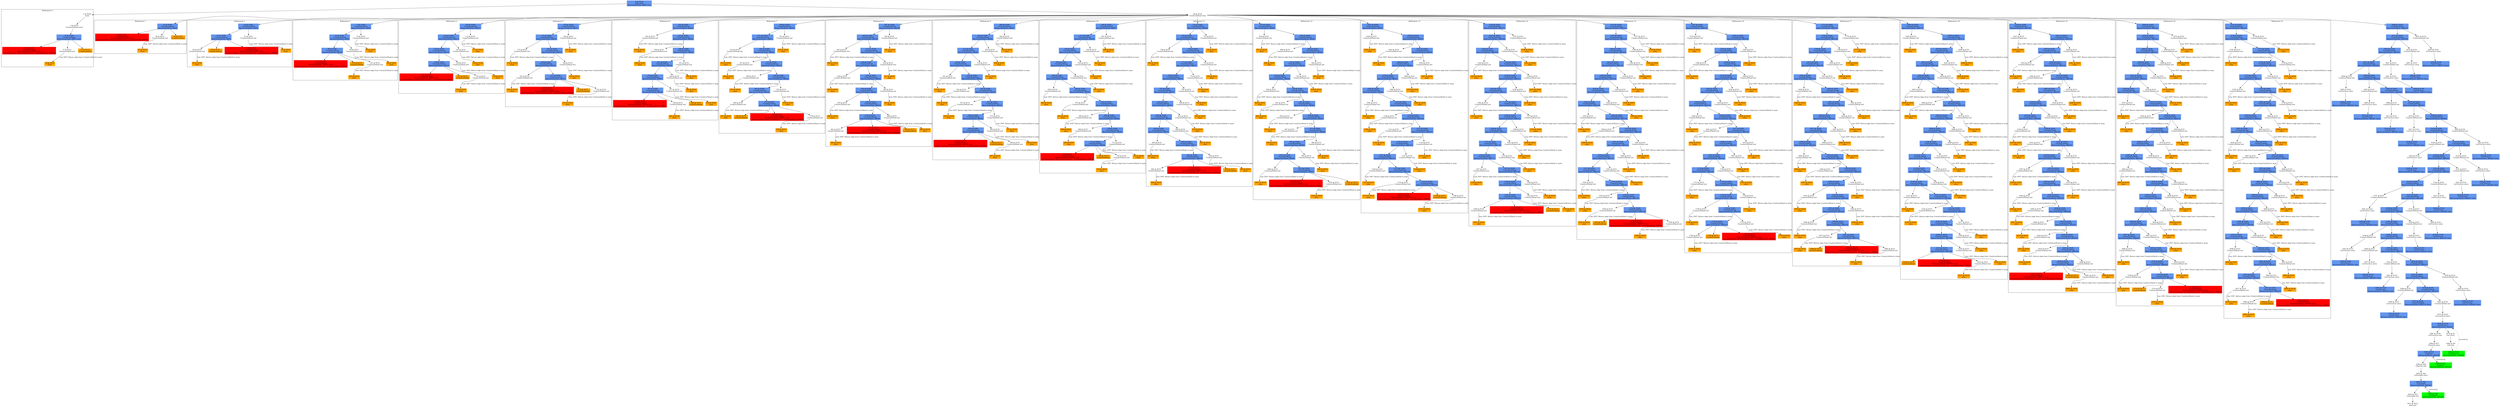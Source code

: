digraph ARG {
node [style="filled" shape="box" color="white"]
subgraph cluster_0 {
label="Refinement 0"
1 [label="1 @ N224\nmain\n" id="1"]
3 [label="3 @ N152\nCreateListHead entry\n" id="3"]
14 [fillcolor="cornflowerblue" label="14 @ N166\nCreateListHead\nAbstractionState: ABS1: true\n" id="14"]
23 [fillcolor="red" label="23 @ N174\nCreateListHead\nAbstractionState: ABS2: true\n AutomatonState: AssertionAutomaton: _predefinedState_ERROR\n" id="23"]
17 [label="17 @ N151\nCreateListHead exit\n" id="17"]
18 [fillcolor="orange" label="18 @ N216\nmain\n" id="18"]
21 [fillcolor="orange" label="21 @ N172\nCreateListHead\n" id="21"]
1 -> 3 []
3 -> 14 []
14 -> 21 []
14 -> 17 []
14 -> 23 []
17 -> 18 [label="Line 3597: Return edge from CreateListHead to main" id="17 -> 18"]
}
0 -> 1
subgraph cluster_1 {
label="Refinement 1"
37 [fillcolor="cornflowerblue" label="37 @ N166\nCreateListHead\nAbstractionState: ABS3\n" id="37"]
46 [fillcolor="red" label="46 @ N174\nCreateListHead\nAbstractionState: ABS4: true\n AutomatonState: AssertionAutomaton: _predefinedState_ERROR\n" id="46"]
40 [label="40 @ N151\nCreateListHead exit\n" id="40"]
41 [fillcolor="orange" label="41 @ N216\nmain\n" id="41"]
44 [fillcolor="orange" label="44 @ N172\nCreateListHead\n" id="44"]
37 -> 44 []
37 -> 40 []
37 -> 46 []
40 -> 41 [label="Line 3597: Return edge from CreateListHead to main" id="40 -> 41"]
}
26 -> 37
subgraph cluster_2 {
label="Refinement 2"
48 [fillcolor="cornflowerblue" label="48 @ N166\nCreateListHead\nAbstractionState: ABS5\n" id="48"]
61 [fillcolor="cornflowerblue" label="61 @ N166\nCreateListHead\nAbstractionState: ABS6\n" id="61"]
64 [label="64 @ N151\nCreateListHead exit\n" id="64"]
65 [fillcolor="orange" label="65 @ N216\nmain\n" id="65"]
68 [fillcolor="orange" label="68 @ N172\nCreateListHead\n" id="68"]
70 [fillcolor="red" label="70 @ N174\nCreateListHead\nAbstractionState: ABS7: true\n AutomatonState: AssertionAutomaton: _predefinedState_ERROR\n" id="70"]
51 [label="51 @ N151\nCreateListHead exit\n" id="51"]
52 [fillcolor="orange" label="52 @ N216\nmain\n" id="52"]
48 -> 51 []
48 -> 61 []
61 -> 70 []
61 -> 68 []
61 -> 64 []
64 -> 65 [label="Line 3597: Return edge from CreateListHead to main" id="64 -> 65"]
51 -> 52 [label="Line 3597: Return edge from CreateListHead to main" id="51 -> 52"]
}
26 -> 48
subgraph cluster_3 {
label="Refinement 3"
72 [fillcolor="cornflowerblue" label="72 @ N166\nCreateListHead\nAbstractionState: ABS8\n" id="72"]
85 [fillcolor="cornflowerblue" label="85 @ N166\nCreateListHead\nAbstractionState: ABS9\n" id="85"]
98 [fillcolor="cornflowerblue" label="98 @ N166\nCreateListHead\nAbstractionState: ABS10\n" id="98"]
107 [fillcolor="red" label="107 @ N174\nCreateListHead\nAbstractionState: ABS11: true\n AutomatonState: AssertionAutomaton: _predefinedState_ERROR\n" id="107"]
105 [fillcolor="orange" label="105 @ N172\nCreateListHead\n" id="105"]
101 [label="101 @ N151\nCreateListHead exit\n" id="101"]
102 [fillcolor="orange" label="102 @ N216\nmain\n" id="102"]
88 [label="88 @ N151\nCreateListHead exit\n" id="88"]
89 [fillcolor="orange" label="89 @ N216\nmain\n" id="89"]
75 [label="75 @ N151\nCreateListHead exit\n" id="75"]
76 [fillcolor="orange" label="76 @ N216\nmain\n" id="76"]
72 -> 75 []
72 -> 85 []
85 -> 88 []
85 -> 98 []
98 -> 101 []
98 -> 105 []
98 -> 107 []
101 -> 102 [label="Line 3597: Return edge from CreateListHead to main" id="101 -> 102"]
88 -> 89 [label="Line 3597: Return edge from CreateListHead to main" id="88 -> 89"]
75 -> 76 [label="Line 3597: Return edge from CreateListHead to main" id="75 -> 76"]
}
26 -> 72
subgraph cluster_4 {
label="Refinement 4"
109 [fillcolor="cornflowerblue" label="109 @ N166\nCreateListHead\nAbstractionState: ABS12\n" id="109"]
122 [fillcolor="cornflowerblue" label="122 @ N166\nCreateListHead\nAbstractionState: ABS13\n" id="122"]
135 [fillcolor="cornflowerblue" label="135 @ N166\nCreateListHead\nAbstractionState: ABS14\n" id="135"]
148 [fillcolor="cornflowerblue" label="148 @ N166\nCreateListHead\nAbstractionState: ABS15\n" id="148"]
157 [fillcolor="red" label="157 @ N174\nCreateListHead\nAbstractionState: ABS16: true\n AutomatonState: AssertionAutomaton: _predefinedState_ERROR\n" id="157"]
155 [fillcolor="orange" label="155 @ N172\nCreateListHead\n" id="155"]
151 [label="151 @ N151\nCreateListHead exit\n" id="151"]
152 [fillcolor="orange" label="152 @ N216\nmain\n" id="152"]
138 [label="138 @ N151\nCreateListHead exit\n" id="138"]
139 [fillcolor="orange" label="139 @ N216\nmain\n" id="139"]
125 [label="125 @ N151\nCreateListHead exit\n" id="125"]
126 [fillcolor="orange" label="126 @ N216\nmain\n" id="126"]
112 [label="112 @ N151\nCreateListHead exit\n" id="112"]
113 [fillcolor="orange" label="113 @ N216\nmain\n" id="113"]
109 -> 112 []
109 -> 122 []
122 -> 125 []
122 -> 135 []
135 -> 138 []
135 -> 148 []
148 -> 151 []
148 -> 155 []
148 -> 157 []
151 -> 152 [label="Line 3597: Return edge from CreateListHead to main" id="151 -> 152"]
138 -> 139 [label="Line 3597: Return edge from CreateListHead to main" id="138 -> 139"]
125 -> 126 [label="Line 3597: Return edge from CreateListHead to main" id="125 -> 126"]
112 -> 113 [label="Line 3597: Return edge from CreateListHead to main" id="112 -> 113"]
}
26 -> 109
subgraph cluster_5 {
label="Refinement 5"
159 [fillcolor="cornflowerblue" label="159 @ N166\nCreateListHead\nAbstractionState: ABS17\n" id="159"]
172 [fillcolor="cornflowerblue" label="172 @ N166\nCreateListHead\nAbstractionState: ABS18\n" id="172"]
175 [label="175 @ N151\nCreateListHead exit\n" id="175"]
176 [fillcolor="orange" label="176 @ N216\nmain\n" id="176"]
185 [fillcolor="cornflowerblue" label="185 @ N166\nCreateListHead\nAbstractionState: ABS19\n" id="185"]
198 [fillcolor="cornflowerblue" label="198 @ N166\nCreateListHead\nAbstractionState: ABS20\n" id="198"]
201 [label="201 @ N151\nCreateListHead exit\n" id="201"]
202 [fillcolor="orange" label="202 @ N216\nmain\n" id="202"]
211 [fillcolor="cornflowerblue" label="211 @ N166\nCreateListHead\nAbstractionState: ABS21\n" id="211"]
220 [fillcolor="red" label="220 @ N174\nCreateListHead\nAbstractionState: ABS22: true\n AutomatonState: AssertionAutomaton: _predefinedState_ERROR\n" id="220"]
218 [fillcolor="orange" label="218 @ N172\nCreateListHead\n" id="218"]
214 [label="214 @ N151\nCreateListHead exit\n" id="214"]
215 [fillcolor="orange" label="215 @ N216\nmain\n" id="215"]
188 [label="188 @ N151\nCreateListHead exit\n" id="188"]
189 [fillcolor="orange" label="189 @ N216\nmain\n" id="189"]
162 [label="162 @ N151\nCreateListHead exit\n" id="162"]
163 [fillcolor="orange" label="163 @ N216\nmain\n" id="163"]
159 -> 162 []
159 -> 172 []
172 -> 185 []
172 -> 175 []
175 -> 176 [label="Line 3597: Return edge from CreateListHead to main" id="175 -> 176"]
185 -> 188 []
185 -> 198 []
198 -> 211 []
198 -> 201 []
201 -> 202 [label="Line 3597: Return edge from CreateListHead to main" id="201 -> 202"]
211 -> 214 []
211 -> 218 []
211 -> 220 []
214 -> 215 [label="Line 3597: Return edge from CreateListHead to main" id="214 -> 215"]
188 -> 189 [label="Line 3597: Return edge from CreateListHead to main" id="188 -> 189"]
162 -> 163 [label="Line 3597: Return edge from CreateListHead to main" id="162 -> 163"]
}
26 -> 159
subgraph cluster_6 {
label="Refinement 6"
222 [fillcolor="cornflowerblue" label="222 @ N166\nCreateListHead\nAbstractionState: ABS23\n" id="222"]
225 [label="225 @ N151\nCreateListHead exit\n" id="225"]
226 [fillcolor="orange" label="226 @ N216\nmain\n" id="226"]
235 [fillcolor="cornflowerblue" label="235 @ N166\nCreateListHead\nAbstractionState: ABS24\n" id="235"]
238 [label="238 @ N151\nCreateListHead exit\n" id="238"]
239 [fillcolor="orange" label="239 @ N216\nmain\n" id="239"]
248 [fillcolor="cornflowerblue" label="248 @ N166\nCreateListHead\nAbstractionState: ABS25\n" id="248"]
261 [fillcolor="cornflowerblue" label="261 @ N166\nCreateListHead\nAbstractionState: ABS26\n" id="261"]
274 [fillcolor="cornflowerblue" label="274 @ N166\nCreateListHead\nAbstractionState: ABS27\n" id="274"]
287 [fillcolor="cornflowerblue" label="287 @ N166\nCreateListHead\nAbstractionState: ABS28\n" id="287"]
296 [fillcolor="red" label="296 @ N174\nCreateListHead\nAbstractionState: ABS29: true\n AutomatonState: AssertionAutomaton: _predefinedState_ERROR\n" id="296"]
290 [label="290 @ N151\nCreateListHead exit\n" id="290"]
291 [fillcolor="orange" label="291 @ N216\nmain\n" id="291"]
294 [fillcolor="orange" label="294 @ N172\nCreateListHead\n" id="294"]
277 [label="277 @ N151\nCreateListHead exit\n" id="277"]
278 [fillcolor="orange" label="278 @ N216\nmain\n" id="278"]
264 [label="264 @ N151\nCreateListHead exit\n" id="264"]
265 [fillcolor="orange" label="265 @ N216\nmain\n" id="265"]
251 [label="251 @ N151\nCreateListHead exit\n" id="251"]
252 [fillcolor="orange" label="252 @ N216\nmain\n" id="252"]
222 -> 235 []
222 -> 225 []
225 -> 226 [label="Line 3597: Return edge from CreateListHead to main" id="225 -> 226"]
235 -> 248 []
235 -> 238 []
238 -> 239 [label="Line 3597: Return edge from CreateListHead to main" id="238 -> 239"]
248 -> 251 []
248 -> 261 []
261 -> 264 []
261 -> 274 []
274 -> 277 []
274 -> 287 []
287 -> 294 []
287 -> 290 []
287 -> 296 []
290 -> 291 [label="Line 3597: Return edge from CreateListHead to main" id="290 -> 291"]
277 -> 278 [label="Line 3597: Return edge from CreateListHead to main" id="277 -> 278"]
264 -> 265 [label="Line 3597: Return edge from CreateListHead to main" id="264 -> 265"]
251 -> 252 [label="Line 3597: Return edge from CreateListHead to main" id="251 -> 252"]
}
26 -> 222
subgraph cluster_7 {
label="Refinement 7"
298 [fillcolor="cornflowerblue" label="298 @ N166\nCreateListHead\nAbstractionState: ABS30\n" id="298"]
311 [fillcolor="cornflowerblue" label="311 @ N166\nCreateListHead\nAbstractionState: ABS31\n" id="311"]
314 [label="314 @ N151\nCreateListHead exit\n" id="314"]
315 [fillcolor="orange" label="315 @ N216\nmain\n" id="315"]
324 [fillcolor="cornflowerblue" label="324 @ N166\nCreateListHead\nAbstractionState: ABS32\n" id="324"]
327 [label="327 @ N151\nCreateListHead exit\n" id="327"]
328 [fillcolor="orange" label="328 @ N216\nmain\n" id="328"]
337 [fillcolor="cornflowerblue" label="337 @ N166\nCreateListHead\nAbstractionState: ABS33\n" id="337"]
340 [label="340 @ N151\nCreateListHead exit\n" id="340"]
341 [fillcolor="orange" label="341 @ N216\nmain\n" id="341"]
350 [fillcolor="cornflowerblue" label="350 @ N166\nCreateListHead\nAbstractionState: ABS34\n" id="350"]
363 [fillcolor="cornflowerblue" label="363 @ N166\nCreateListHead\nAbstractionState: ABS35\n" id="363"]
366 [label="366 @ N151\nCreateListHead exit\n" id="366"]
367 [fillcolor="orange" label="367 @ N216\nmain\n" id="367"]
376 [fillcolor="cornflowerblue" label="376 @ N166\nCreateListHead\nAbstractionState: ABS36\n" id="376"]
383 [fillcolor="orange" label="383 @ N172\nCreateListHead\n" id="383"]
385 [fillcolor="red" label="385 @ N174\nCreateListHead\nAbstractionState: ABS37: true\n AutomatonState: AssertionAutomaton: _predefinedState_ERROR\n" id="385"]
379 [label="379 @ N151\nCreateListHead exit\n" id="379"]
380 [fillcolor="orange" label="380 @ N216\nmain\n" id="380"]
353 [label="353 @ N151\nCreateListHead exit\n" id="353"]
354 [fillcolor="orange" label="354 @ N216\nmain\n" id="354"]
301 [label="301 @ N151\nCreateListHead exit\n" id="301"]
302 [fillcolor="orange" label="302 @ N216\nmain\n" id="302"]
298 -> 301 []
298 -> 311 []
311 -> 324 []
311 -> 314 []
314 -> 315 [label="Line 3597: Return edge from CreateListHead to main" id="314 -> 315"]
324 -> 337 []
324 -> 327 []
327 -> 328 [label="Line 3597: Return edge from CreateListHead to main" id="327 -> 328"]
337 -> 350 []
337 -> 340 []
340 -> 341 [label="Line 3597: Return edge from CreateListHead to main" id="340 -> 341"]
350 -> 353 []
350 -> 363 []
363 -> 376 []
363 -> 366 []
366 -> 367 [label="Line 3597: Return edge from CreateListHead to main" id="366 -> 367"]
376 -> 379 []
376 -> 385 []
376 -> 383 []
379 -> 380 [label="Line 3597: Return edge from CreateListHead to main" id="379 -> 380"]
353 -> 354 [label="Line 3597: Return edge from CreateListHead to main" id="353 -> 354"]
301 -> 302 [label="Line 3597: Return edge from CreateListHead to main" id="301 -> 302"]
}
26 -> 298
subgraph cluster_8 {
label="Refinement 8"
387 [fillcolor="cornflowerblue" label="387 @ N166\nCreateListHead\nAbstractionState: ABS38\n" id="387"]
400 [fillcolor="cornflowerblue" label="400 @ N166\nCreateListHead\nAbstractionState: ABS39\n" id="400"]
403 [label="403 @ N151\nCreateListHead exit\n" id="403"]
404 [fillcolor="orange" label="404 @ N216\nmain\n" id="404"]
413 [fillcolor="cornflowerblue" label="413 @ N166\nCreateListHead\nAbstractionState: ABS40\n" id="413"]
426 [fillcolor="cornflowerblue" label="426 @ N166\nCreateListHead\nAbstractionState: ABS41\n" id="426"]
429 [label="429 @ N151\nCreateListHead exit\n" id="429"]
430 [fillcolor="orange" label="430 @ N216\nmain\n" id="430"]
439 [fillcolor="cornflowerblue" label="439 @ N166\nCreateListHead\nAbstractionState: ABS42\n" id="439"]
452 [fillcolor="cornflowerblue" label="452 @ N166\nCreateListHead\nAbstractionState: ABS43\n" id="452"]
455 [label="455 @ N151\nCreateListHead exit\n" id="455"]
456 [fillcolor="orange" label="456 @ N216\nmain\n" id="456"]
465 [fillcolor="cornflowerblue" label="465 @ N166\nCreateListHead\nAbstractionState: ABS44\n" id="465"]
478 [fillcolor="cornflowerblue" label="478 @ N166\nCreateListHead\nAbstractionState: ABS45\n" id="478"]
481 [label="481 @ N151\nCreateListHead exit\n" id="481"]
482 [fillcolor="orange" label="482 @ N216\nmain\n" id="482"]
487 [fillcolor="red" label="487 @ N174\nCreateListHead\nAbstractionState: ABS46: true\n AutomatonState: AssertionAutomaton: _predefinedState_ERROR\n" id="487"]
485 [fillcolor="orange" label="485 @ N172\nCreateListHead\n" id="485"]
468 [label="468 @ N151\nCreateListHead exit\n" id="468"]
469 [fillcolor="orange" label="469 @ N216\nmain\n" id="469"]
442 [label="442 @ N151\nCreateListHead exit\n" id="442"]
443 [fillcolor="orange" label="443 @ N216\nmain\n" id="443"]
416 [label="416 @ N151\nCreateListHead exit\n" id="416"]
417 [fillcolor="orange" label="417 @ N216\nmain\n" id="417"]
390 [label="390 @ N151\nCreateListHead exit\n" id="390"]
391 [fillcolor="orange" label="391 @ N216\nmain\n" id="391"]
387 -> 390 []
387 -> 400 []
400 -> 413 []
400 -> 403 []
403 -> 404 [label="Line 3597: Return edge from CreateListHead to main" id="403 -> 404"]
413 -> 416 []
413 -> 426 []
426 -> 439 []
426 -> 429 []
429 -> 430 [label="Line 3597: Return edge from CreateListHead to main" id="429 -> 430"]
439 -> 442 []
439 -> 452 []
452 -> 465 []
452 -> 455 []
455 -> 456 [label="Line 3597: Return edge from CreateListHead to main" id="455 -> 456"]
465 -> 468 []
465 -> 478 []
478 -> 485 []
478 -> 487 []
478 -> 481 []
481 -> 482 [label="Line 3597: Return edge from CreateListHead to main" id="481 -> 482"]
468 -> 469 [label="Line 3597: Return edge from CreateListHead to main" id="468 -> 469"]
442 -> 443 [label="Line 3597: Return edge from CreateListHead to main" id="442 -> 443"]
416 -> 417 [label="Line 3597: Return edge from CreateListHead to main" id="416 -> 417"]
390 -> 391 [label="Line 3597: Return edge from CreateListHead to main" id="390 -> 391"]
}
26 -> 387
subgraph cluster_9 {
label="Refinement 9"
489 [fillcolor="cornflowerblue" label="489 @ N166\nCreateListHead\nAbstractionState: ABS47\n" id="489"]
502 [fillcolor="cornflowerblue" label="502 @ N166\nCreateListHead\nAbstractionState: ABS48\n" id="502"]
515 [fillcolor="cornflowerblue" label="515 @ N166\nCreateListHead\nAbstractionState: ABS49\n" id="515"]
528 [fillcolor="cornflowerblue" label="528 @ N166\nCreateListHead\nAbstractionState: ABS50\n" id="528"]
531 [label="531 @ N151\nCreateListHead exit\n" id="531"]
532 [fillcolor="orange" label="532 @ N216\nmain\n" id="532"]
541 [fillcolor="cornflowerblue" label="541 @ N166\nCreateListHead\nAbstractionState: ABS51\n" id="541"]
544 [label="544 @ N151\nCreateListHead exit\n" id="544"]
545 [fillcolor="orange" label="545 @ N216\nmain\n" id="545"]
554 [fillcolor="cornflowerblue" label="554 @ N166\nCreateListHead\nAbstractionState: ABS52\n" id="554"]
557 [label="557 @ N151\nCreateListHead exit\n" id="557"]
558 [fillcolor="orange" label="558 @ N216\nmain\n" id="558"]
567 [fillcolor="cornflowerblue" label="567 @ N166\nCreateListHead\nAbstractionState: ABS53\n" id="567"]
580 [fillcolor="cornflowerblue" label="580 @ N166\nCreateListHead\nAbstractionState: ABS54\n" id="580"]
593 [fillcolor="cornflowerblue" label="593 @ N166\nCreateListHead\nAbstractionState: ABS55\n" id="593"]
602 [fillcolor="red" label="602 @ N174\nCreateListHead\nAbstractionState: ABS56: true\n AutomatonState: AssertionAutomaton: _predefinedState_ERROR\n" id="602"]
600 [fillcolor="orange" label="600 @ N172\nCreateListHead\n" id="600"]
596 [label="596 @ N151\nCreateListHead exit\n" id="596"]
597 [fillcolor="orange" label="597 @ N216\nmain\n" id="597"]
583 [label="583 @ N151\nCreateListHead exit\n" id="583"]
584 [fillcolor="orange" label="584 @ N216\nmain\n" id="584"]
570 [label="570 @ N151\nCreateListHead exit\n" id="570"]
571 [fillcolor="orange" label="571 @ N216\nmain\n" id="571"]
518 [label="518 @ N151\nCreateListHead exit\n" id="518"]
519 [fillcolor="orange" label="519 @ N216\nmain\n" id="519"]
505 [label="505 @ N151\nCreateListHead exit\n" id="505"]
506 [fillcolor="orange" label="506 @ N216\nmain\n" id="506"]
492 [label="492 @ N151\nCreateListHead exit\n" id="492"]
493 [fillcolor="orange" label="493 @ N216\nmain\n" id="493"]
489 -> 492 []
489 -> 502 []
502 -> 505 []
502 -> 515 []
515 -> 518 []
515 -> 528 []
528 -> 541 []
528 -> 531 []
531 -> 532 [label="Line 3597: Return edge from CreateListHead to main" id="531 -> 532"]
541 -> 554 []
541 -> 544 []
544 -> 545 [label="Line 3597: Return edge from CreateListHead to main" id="544 -> 545"]
554 -> 567 []
554 -> 557 []
557 -> 558 [label="Line 3597: Return edge from CreateListHead to main" id="557 -> 558"]
567 -> 570 []
567 -> 580 []
580 -> 583 []
580 -> 593 []
593 -> 596 []
593 -> 600 []
593 -> 602 []
596 -> 597 [label="Line 3597: Return edge from CreateListHead to main" id="596 -> 597"]
583 -> 584 [label="Line 3597: Return edge from CreateListHead to main" id="583 -> 584"]
570 -> 571 [label="Line 3597: Return edge from CreateListHead to main" id="570 -> 571"]
518 -> 519 [label="Line 3597: Return edge from CreateListHead to main" id="518 -> 519"]
505 -> 506 [label="Line 3597: Return edge from CreateListHead to main" id="505 -> 506"]
492 -> 493 [label="Line 3597: Return edge from CreateListHead to main" id="492 -> 493"]
}
26 -> 489
subgraph cluster_10 {
label="Refinement 10"
604 [fillcolor="cornflowerblue" label="604 @ N166\nCreateListHead\nAbstractionState: ABS57\n" id="604"]
617 [fillcolor="cornflowerblue" label="617 @ N166\nCreateListHead\nAbstractionState: ABS58\n" id="617"]
630 [fillcolor="cornflowerblue" label="630 @ N166\nCreateListHead\nAbstractionState: ABS59\n" id="630"]
643 [fillcolor="cornflowerblue" label="643 @ N166\nCreateListHead\nAbstractionState: ABS60\n" id="643"]
656 [fillcolor="cornflowerblue" label="656 @ N166\nCreateListHead\nAbstractionState: ABS61\n" id="656"]
659 [label="659 @ N151\nCreateListHead exit\n" id="659"]
660 [fillcolor="orange" label="660 @ N216\nmain\n" id="660"]
669 [fillcolor="cornflowerblue" label="669 @ N166\nCreateListHead\nAbstractionState: ABS62\n" id="669"]
672 [label="672 @ N151\nCreateListHead exit\n" id="672"]
673 [fillcolor="orange" label="673 @ N216\nmain\n" id="673"]
682 [fillcolor="cornflowerblue" label="682 @ N166\nCreateListHead\nAbstractionState: ABS63\n" id="682"]
685 [label="685 @ N151\nCreateListHead exit\n" id="685"]
686 [fillcolor="orange" label="686 @ N216\nmain\n" id="686"]
695 [fillcolor="cornflowerblue" label="695 @ N166\nCreateListHead\nAbstractionState: ABS64\n" id="695"]
698 [label="698 @ N151\nCreateListHead exit\n" id="698"]
699 [fillcolor="orange" label="699 @ N216\nmain\n" id="699"]
708 [fillcolor="cornflowerblue" label="708 @ N166\nCreateListHead\nAbstractionState: ABS65\n" id="708"]
721 [fillcolor="cornflowerblue" label="721 @ N166\nCreateListHead\nAbstractionState: ABS66\n" id="721"]
730 [fillcolor="red" label="730 @ N174\nCreateListHead\nAbstractionState: ABS67: true\n AutomatonState: AssertionAutomaton: _predefinedState_ERROR\n" id="730"]
728 [fillcolor="orange" label="728 @ N172\nCreateListHead\n" id="728"]
724 [label="724 @ N151\nCreateListHead exit\n" id="724"]
725 [fillcolor="orange" label="725 @ N216\nmain\n" id="725"]
711 [label="711 @ N151\nCreateListHead exit\n" id="711"]
712 [fillcolor="orange" label="712 @ N216\nmain\n" id="712"]
646 [label="646 @ N151\nCreateListHead exit\n" id="646"]
647 [fillcolor="orange" label="647 @ N216\nmain\n" id="647"]
633 [label="633 @ N151\nCreateListHead exit\n" id="633"]
634 [fillcolor="orange" label="634 @ N216\nmain\n" id="634"]
620 [label="620 @ N151\nCreateListHead exit\n" id="620"]
621 [fillcolor="orange" label="621 @ N216\nmain\n" id="621"]
607 [label="607 @ N151\nCreateListHead exit\n" id="607"]
608 [fillcolor="orange" label="608 @ N216\nmain\n" id="608"]
604 -> 607 []
604 -> 617 []
617 -> 620 []
617 -> 630 []
630 -> 633 []
630 -> 643 []
643 -> 646 []
643 -> 656 []
656 -> 669 []
656 -> 659 []
659 -> 660 [label="Line 3597: Return edge from CreateListHead to main" id="659 -> 660"]
669 -> 682 []
669 -> 672 []
672 -> 673 [label="Line 3597: Return edge from CreateListHead to main" id="672 -> 673"]
682 -> 695 []
682 -> 685 []
685 -> 686 [label="Line 3597: Return edge from CreateListHead to main" id="685 -> 686"]
695 -> 708 []
695 -> 698 []
698 -> 699 [label="Line 3597: Return edge from CreateListHead to main" id="698 -> 699"]
708 -> 711 []
708 -> 721 []
721 -> 724 []
721 -> 728 []
721 -> 730 []
724 -> 725 [label="Line 3597: Return edge from CreateListHead to main" id="724 -> 725"]
711 -> 712 [label="Line 3597: Return edge from CreateListHead to main" id="711 -> 712"]
646 -> 647 [label="Line 3597: Return edge from CreateListHead to main" id="646 -> 647"]
633 -> 634 [label="Line 3597: Return edge from CreateListHead to main" id="633 -> 634"]
620 -> 621 [label="Line 3597: Return edge from CreateListHead to main" id="620 -> 621"]
607 -> 608 [label="Line 3597: Return edge from CreateListHead to main" id="607 -> 608"]
}
26 -> 604
subgraph cluster_11 {
label="Refinement 11"
732 [fillcolor="cornflowerblue" label="732 @ N166\nCreateListHead\nAbstractionState: ABS68\n" id="732"]
745 [fillcolor="cornflowerblue" label="745 @ N166\nCreateListHead\nAbstractionState: ABS69\n" id="745"]
748 [label="748 @ N151\nCreateListHead exit\n" id="748"]
749 [fillcolor="orange" label="749 @ N216\nmain\n" id="749"]
758 [fillcolor="cornflowerblue" label="758 @ N166\nCreateListHead\nAbstractionState: ABS70\n" id="758"]
771 [fillcolor="cornflowerblue" label="771 @ N166\nCreateListHead\nAbstractionState: ABS71\n" id="771"]
784 [fillcolor="cornflowerblue" label="784 @ N166\nCreateListHead\nAbstractionState: ABS72\n" id="784"]
797 [fillcolor="cornflowerblue" label="797 @ N166\nCreateListHead\nAbstractionState: ABS73\n" id="797"]
810 [fillcolor="cornflowerblue" label="810 @ N166\nCreateListHead\nAbstractionState: ABS74\n" id="810"]
823 [fillcolor="cornflowerblue" label="823 @ N166\nCreateListHead\nAbstractionState: ABS75\n" id="823"]
836 [fillcolor="cornflowerblue" label="836 @ N166\nCreateListHead\nAbstractionState: ABS76\n" id="836"]
839 [label="839 @ N151\nCreateListHead exit\n" id="839"]
840 [fillcolor="orange" label="840 @ N216\nmain\n" id="840"]
849 [fillcolor="cornflowerblue" label="849 @ N166\nCreateListHead\nAbstractionState: ABS77\n" id="849"]
862 [fillcolor="cornflowerblue" label="862 @ N166\nCreateListHead\nAbstractionState: ABS78\n" id="862"]
865 [label="865 @ N151\nCreateListHead exit\n" id="865"]
866 [fillcolor="orange" label="866 @ N216\nmain\n" id="866"]
871 [fillcolor="red" label="871 @ N174\nCreateListHead\nAbstractionState: ABS79: true\n AutomatonState: AssertionAutomaton: _predefinedState_ERROR\n" id="871"]
869 [fillcolor="orange" label="869 @ N172\nCreateListHead\n" id="869"]
852 [label="852 @ N151\nCreateListHead exit\n" id="852"]
853 [fillcolor="orange" label="853 @ N216\nmain\n" id="853"]
826 [label="826 @ N151\nCreateListHead exit\n" id="826"]
827 [fillcolor="orange" label="827 @ N216\nmain\n" id="827"]
813 [label="813 @ N151\nCreateListHead exit\n" id="813"]
814 [fillcolor="orange" label="814 @ N216\nmain\n" id="814"]
800 [label="800 @ N151\nCreateListHead exit\n" id="800"]
801 [fillcolor="orange" label="801 @ N216\nmain\n" id="801"]
787 [label="787 @ N151\nCreateListHead exit\n" id="787"]
788 [fillcolor="orange" label="788 @ N216\nmain\n" id="788"]
774 [label="774 @ N151\nCreateListHead exit\n" id="774"]
775 [fillcolor="orange" label="775 @ N216\nmain\n" id="775"]
761 [label="761 @ N151\nCreateListHead exit\n" id="761"]
762 [fillcolor="orange" label="762 @ N216\nmain\n" id="762"]
735 [label="735 @ N151\nCreateListHead exit\n" id="735"]
736 [fillcolor="orange" label="736 @ N216\nmain\n" id="736"]
732 -> 735 []
732 -> 745 []
745 -> 758 []
745 -> 748 []
748 -> 749 [label="Line 3597: Return edge from CreateListHead to main" id="748 -> 749"]
758 -> 761 []
758 -> 771 []
771 -> 774 []
771 -> 784 []
784 -> 787 []
784 -> 797 []
797 -> 800 []
797 -> 810 []
810 -> 813 []
810 -> 823 []
823 -> 826 []
823 -> 836 []
836 -> 849 []
836 -> 839 []
839 -> 840 [label="Line 3597: Return edge from CreateListHead to main" id="839 -> 840"]
849 -> 852 []
849 -> 862 []
862 -> 869 []
862 -> 871 []
862 -> 865 []
865 -> 866 [label="Line 3597: Return edge from CreateListHead to main" id="865 -> 866"]
852 -> 853 [label="Line 3597: Return edge from CreateListHead to main" id="852 -> 853"]
826 -> 827 [label="Line 3597: Return edge from CreateListHead to main" id="826 -> 827"]
813 -> 814 [label="Line 3597: Return edge from CreateListHead to main" id="813 -> 814"]
800 -> 801 [label="Line 3597: Return edge from CreateListHead to main" id="800 -> 801"]
787 -> 788 [label="Line 3597: Return edge from CreateListHead to main" id="787 -> 788"]
774 -> 775 [label="Line 3597: Return edge from CreateListHead to main" id="774 -> 775"]
761 -> 762 [label="Line 3597: Return edge from CreateListHead to main" id="761 -> 762"]
735 -> 736 [label="Line 3597: Return edge from CreateListHead to main" id="735 -> 736"]
}
26 -> 732
subgraph cluster_12 {
label="Refinement 12"
873 [fillcolor="cornflowerblue" label="873 @ N166\nCreateListHead\nAbstractionState: ABS80\n" id="873"]
876 [label="876 @ N151\nCreateListHead exit\n" id="876"]
877 [fillcolor="orange" label="877 @ N216\nmain\n" id="877"]
886 [fillcolor="cornflowerblue" label="886 @ N166\nCreateListHead\nAbstractionState: ABS81\n" id="886"]
889 [label="889 @ N151\nCreateListHead exit\n" id="889"]
890 [fillcolor="orange" label="890 @ N216\nmain\n" id="890"]
899 [fillcolor="cornflowerblue" label="899 @ N166\nCreateListHead\nAbstractionState: ABS82\n" id="899"]
912 [fillcolor="cornflowerblue" label="912 @ N166\nCreateListHead\nAbstractionState: ABS83\n" id="912"]
925 [fillcolor="cornflowerblue" label="925 @ N166\nCreateListHead\nAbstractionState: ABS84\n" id="925"]
928 [label="928 @ N151\nCreateListHead exit\n" id="928"]
929 [fillcolor="orange" label="929 @ N216\nmain\n" id="929"]
938 [fillcolor="cornflowerblue" label="938 @ N166\nCreateListHead\nAbstractionState: ABS85\n" id="938"]
941 [label="941 @ N151\nCreateListHead exit\n" id="941"]
942 [fillcolor="orange" label="942 @ N216\nmain\n" id="942"]
951 [fillcolor="cornflowerblue" label="951 @ N166\nCreateListHead\nAbstractionState: ABS86\n" id="951"]
954 [label="954 @ N151\nCreateListHead exit\n" id="954"]
955 [fillcolor="orange" label="955 @ N216\nmain\n" id="955"]
964 [fillcolor="cornflowerblue" label="964 @ N166\nCreateListHead\nAbstractionState: ABS87\n" id="964"]
967 [label="967 @ N151\nCreateListHead exit\n" id="967"]
968 [fillcolor="orange" label="968 @ N216\nmain\n" id="968"]
977 [fillcolor="cornflowerblue" label="977 @ N166\nCreateListHead\nAbstractionState: ABS88\n" id="977"]
990 [fillcolor="cornflowerblue" label="990 @ N166\nCreateListHead\nAbstractionState: ABS89\n" id="990"]
1003 [fillcolor="cornflowerblue" label="1003 @ N166\nCreateListHead\nAbstractionState: ABS90\n" id="1003"]
1006 [label="1006 @ N151\nCreateListHead exit\n" id="1006"]
1007 [fillcolor="orange" label="1007 @ N216\nmain\n" id="1007"]
1016 [fillcolor="cornflowerblue" label="1016 @ N166\nCreateListHead\nAbstractionState: ABS91\n" id="1016"]
1025 [fillcolor="red" label="1025 @ N174\nCreateListHead\nAbstractionState: ABS92: true\n AutomatonState: AssertionAutomaton: _predefinedState_ERROR\n" id="1025"]
1019 [label="1019 @ N151\nCreateListHead exit\n" id="1019"]
1020 [fillcolor="orange" label="1020 @ N216\nmain\n" id="1020"]
1023 [fillcolor="orange" label="1023 @ N172\nCreateListHead\n" id="1023"]
993 [label="993 @ N151\nCreateListHead exit\n" id="993"]
994 [fillcolor="orange" label="994 @ N216\nmain\n" id="994"]
980 [label="980 @ N151\nCreateListHead exit\n" id="980"]
981 [fillcolor="orange" label="981 @ N216\nmain\n" id="981"]
915 [label="915 @ N151\nCreateListHead exit\n" id="915"]
916 [fillcolor="orange" label="916 @ N216\nmain\n" id="916"]
902 [label="902 @ N151\nCreateListHead exit\n" id="902"]
903 [fillcolor="orange" label="903 @ N216\nmain\n" id="903"]
873 -> 886 []
873 -> 876 []
876 -> 877 [label="Line 3597: Return edge from CreateListHead to main" id="876 -> 877"]
886 -> 899 []
886 -> 889 []
889 -> 890 [label="Line 3597: Return edge from CreateListHead to main" id="889 -> 890"]
899 -> 902 []
899 -> 912 []
912 -> 915 []
912 -> 925 []
925 -> 938 []
925 -> 928 []
928 -> 929 [label="Line 3597: Return edge from CreateListHead to main" id="928 -> 929"]
938 -> 951 []
938 -> 941 []
941 -> 942 [label="Line 3597: Return edge from CreateListHead to main" id="941 -> 942"]
951 -> 964 []
951 -> 954 []
954 -> 955 [label="Line 3597: Return edge from CreateListHead to main" id="954 -> 955"]
964 -> 977 []
964 -> 967 []
967 -> 968 [label="Line 3597: Return edge from CreateListHead to main" id="967 -> 968"]
977 -> 980 []
977 -> 990 []
990 -> 993 []
990 -> 1003 []
1003 -> 1016 []
1003 -> 1006 []
1006 -> 1007 [label="Line 3597: Return edge from CreateListHead to main" id="1006 -> 1007"]
1016 -> 1023 []
1016 -> 1019 []
1016 -> 1025 []
1019 -> 1020 [label="Line 3597: Return edge from CreateListHead to main" id="1019 -> 1020"]
993 -> 994 [label="Line 3597: Return edge from CreateListHead to main" id="993 -> 994"]
980 -> 981 [label="Line 3597: Return edge from CreateListHead to main" id="980 -> 981"]
915 -> 916 [label="Line 3597: Return edge from CreateListHead to main" id="915 -> 916"]
902 -> 903 [label="Line 3597: Return edge from CreateListHead to main" id="902 -> 903"]
}
26 -> 873
subgraph cluster_13 {
label="Refinement 13"
1027 [fillcolor="cornflowerblue" label="1027 @ N166\nCreateListHead\nAbstractionState: ABS93\n" id="1027"]
1030 [label="1030 @ N151\nCreateListHead exit\n" id="1030"]
1031 [fillcolor="orange" label="1031 @ N216\nmain\n" id="1031"]
1040 [fillcolor="cornflowerblue" label="1040 @ N166\nCreateListHead\nAbstractionState: ABS94\n" id="1040"]
1043 [label="1043 @ N151\nCreateListHead exit\n" id="1043"]
1044 [fillcolor="orange" label="1044 @ N216\nmain\n" id="1044"]
1053 [fillcolor="cornflowerblue" label="1053 @ N166\nCreateListHead\nAbstractionState: ABS95\n" id="1053"]
1066 [fillcolor="cornflowerblue" label="1066 @ N166\nCreateListHead\nAbstractionState: ABS96\n" id="1066"]
1079 [fillcolor="cornflowerblue" label="1079 @ N166\nCreateListHead\nAbstractionState: ABS97\n" id="1079"]
1092 [fillcolor="cornflowerblue" label="1092 @ N166\nCreateListHead\nAbstractionState: ABS98\n" id="1092"]
1095 [label="1095 @ N151\nCreateListHead exit\n" id="1095"]
1096 [fillcolor="orange" label="1096 @ N216\nmain\n" id="1096"]
1105 [fillcolor="cornflowerblue" label="1105 @ N166\nCreateListHead\nAbstractionState: ABS99\n" id="1105"]
1108 [label="1108 @ N151\nCreateListHead exit\n" id="1108"]
1109 [fillcolor="orange" label="1109 @ N216\nmain\n" id="1109"]
1118 [fillcolor="cornflowerblue" label="1118 @ N166\nCreateListHead\nAbstractionState: ABS100\n" id="1118"]
1121 [label="1121 @ N151\nCreateListHead exit\n" id="1121"]
1122 [fillcolor="orange" label="1122 @ N216\nmain\n" id="1122"]
1131 [fillcolor="cornflowerblue" label="1131 @ N166\nCreateListHead\nAbstractionState: ABS101\n" id="1131"]
1144 [fillcolor="cornflowerblue" label="1144 @ N166\nCreateListHead\nAbstractionState: ABS102\n" id="1144"]
1157 [fillcolor="cornflowerblue" label="1157 @ N166\nCreateListHead\nAbstractionState: ABS103\n" id="1157"]
1160 [label="1160 @ N151\nCreateListHead exit\n" id="1160"]
1161 [fillcolor="orange" label="1161 @ N216\nmain\n" id="1161"]
1170 [fillcolor="cornflowerblue" label="1170 @ N166\nCreateListHead\nAbstractionState: ABS104\n" id="1170"]
1173 [label="1173 @ N151\nCreateListHead exit\n" id="1173"]
1174 [fillcolor="orange" label="1174 @ N216\nmain\n" id="1174"]
1183 [fillcolor="cornflowerblue" label="1183 @ N166\nCreateListHead\nAbstractionState: ABS105\n" id="1183"]
1192 [fillcolor="red" label="1192 @ N174\nCreateListHead\nAbstractionState: ABS106: true\n AutomatonState: AssertionAutomaton: _predefinedState_ERROR\n" id="1192"]
1190 [fillcolor="orange" label="1190 @ N172\nCreateListHead\n" id="1190"]
1186 [label="1186 @ N151\nCreateListHead exit\n" id="1186"]
1187 [fillcolor="orange" label="1187 @ N216\nmain\n" id="1187"]
1147 [label="1147 @ N151\nCreateListHead exit\n" id="1147"]
1148 [fillcolor="orange" label="1148 @ N216\nmain\n" id="1148"]
1134 [label="1134 @ N151\nCreateListHead exit\n" id="1134"]
1135 [fillcolor="orange" label="1135 @ N216\nmain\n" id="1135"]
1082 [label="1082 @ N151\nCreateListHead exit\n" id="1082"]
1083 [fillcolor="orange" label="1083 @ N216\nmain\n" id="1083"]
1069 [label="1069 @ N151\nCreateListHead exit\n" id="1069"]
1070 [fillcolor="orange" label="1070 @ N216\nmain\n" id="1070"]
1056 [label="1056 @ N151\nCreateListHead exit\n" id="1056"]
1057 [fillcolor="orange" label="1057 @ N216\nmain\n" id="1057"]
1027 -> 1040 []
1027 -> 1030 []
1030 -> 1031 [label="Line 3597: Return edge from CreateListHead to main" id="1030 -> 1031"]
1040 -> 1053 []
1040 -> 1043 []
1043 -> 1044 [label="Line 3597: Return edge from CreateListHead to main" id="1043 -> 1044"]
1053 -> 1056 []
1053 -> 1066 []
1066 -> 1069 []
1066 -> 1079 []
1079 -> 1082 []
1079 -> 1092 []
1092 -> 1105 []
1092 -> 1095 []
1095 -> 1096 [label="Line 3597: Return edge from CreateListHead to main" id="1095 -> 1096"]
1105 -> 1118 []
1105 -> 1108 []
1108 -> 1109 [label="Line 3597: Return edge from CreateListHead to main" id="1108 -> 1109"]
1118 -> 1131 []
1118 -> 1121 []
1121 -> 1122 [label="Line 3597: Return edge from CreateListHead to main" id="1121 -> 1122"]
1131 -> 1134 []
1131 -> 1144 []
1144 -> 1147 []
1144 -> 1157 []
1157 -> 1170 []
1157 -> 1160 []
1160 -> 1161 [label="Line 3597: Return edge from CreateListHead to main" id="1160 -> 1161"]
1170 -> 1183 []
1170 -> 1173 []
1173 -> 1174 [label="Line 3597: Return edge from CreateListHead to main" id="1173 -> 1174"]
1183 -> 1186 []
1183 -> 1190 []
1183 -> 1192 []
1186 -> 1187 [label="Line 3597: Return edge from CreateListHead to main" id="1186 -> 1187"]
1147 -> 1148 [label="Line 3597: Return edge from CreateListHead to main" id="1147 -> 1148"]
1134 -> 1135 [label="Line 3597: Return edge from CreateListHead to main" id="1134 -> 1135"]
1082 -> 1083 [label="Line 3597: Return edge from CreateListHead to main" id="1082 -> 1083"]
1069 -> 1070 [label="Line 3597: Return edge from CreateListHead to main" id="1069 -> 1070"]
1056 -> 1057 [label="Line 3597: Return edge from CreateListHead to main" id="1056 -> 1057"]
}
26 -> 1027
subgraph cluster_14 {
label="Refinement 14"
1194 [fillcolor="cornflowerblue" label="1194 @ N166\nCreateListHead\nAbstractionState: ABS107\n" id="1194"]
1207 [fillcolor="cornflowerblue" label="1207 @ N166\nCreateListHead\nAbstractionState: ABS108\n" id="1207"]
1220 [fillcolor="cornflowerblue" label="1220 @ N166\nCreateListHead\nAbstractionState: ABS109\n" id="1220"]
1223 [label="1223 @ N151\nCreateListHead exit\n" id="1223"]
1224 [fillcolor="orange" label="1224 @ N216\nmain\n" id="1224"]
1233 [fillcolor="cornflowerblue" label="1233 @ N166\nCreateListHead\nAbstractionState: ABS110\n" id="1233"]
1246 [fillcolor="cornflowerblue" label="1246 @ N166\nCreateListHead\nAbstractionState: ABS111\n" id="1246"]
1259 [fillcolor="cornflowerblue" label="1259 @ N166\nCreateListHead\nAbstractionState: ABS112\n" id="1259"]
1262 [label="1262 @ N151\nCreateListHead exit\n" id="1262"]
1263 [fillcolor="orange" label="1263 @ N216\nmain\n" id="1263"]
1272 [fillcolor="cornflowerblue" label="1272 @ N166\nCreateListHead\nAbstractionState: ABS113\n" id="1272"]
1285 [fillcolor="cornflowerblue" label="1285 @ N166\nCreateListHead\nAbstractionState: ABS114\n" id="1285"]
1298 [fillcolor="cornflowerblue" label="1298 @ N166\nCreateListHead\nAbstractionState: ABS115\n" id="1298"]
1311 [fillcolor="cornflowerblue" label="1311 @ N166\nCreateListHead\nAbstractionState: ABS116\n" id="1311"]
1324 [fillcolor="cornflowerblue" label="1324 @ N166\nCreateListHead\nAbstractionState: ABS117\n" id="1324"]
1327 [label="1327 @ N151\nCreateListHead exit\n" id="1327"]
1328 [fillcolor="orange" label="1328 @ N216\nmain\n" id="1328"]
1337 [fillcolor="cornflowerblue" label="1337 @ N166\nCreateListHead\nAbstractionState: ABS118\n" id="1337"]
1350 [fillcolor="cornflowerblue" label="1350 @ N166\nCreateListHead\nAbstractionState: ABS119\n" id="1350"]
1363 [fillcolor="cornflowerblue" label="1363 @ N166\nCreateListHead\nAbstractionState: ABS120\n" id="1363"]
1366 [label="1366 @ N151\nCreateListHead exit\n" id="1366"]
1367 [fillcolor="orange" label="1367 @ N216\nmain\n" id="1367"]
1372 [fillcolor="red" label="1372 @ N174\nCreateListHead\nAbstractionState: ABS121: true\n AutomatonState: AssertionAutomaton: _predefinedState_ERROR\n" id="1372"]
1370 [fillcolor="orange" label="1370 @ N172\nCreateListHead\n" id="1370"]
1353 [label="1353 @ N151\nCreateListHead exit\n" id="1353"]
1354 [fillcolor="orange" label="1354 @ N216\nmain\n" id="1354"]
1340 [label="1340 @ N151\nCreateListHead exit\n" id="1340"]
1341 [fillcolor="orange" label="1341 @ N216\nmain\n" id="1341"]
1314 [label="1314 @ N151\nCreateListHead exit\n" id="1314"]
1315 [fillcolor="orange" label="1315 @ N216\nmain\n" id="1315"]
1301 [label="1301 @ N151\nCreateListHead exit\n" id="1301"]
1302 [fillcolor="orange" label="1302 @ N216\nmain\n" id="1302"]
1288 [label="1288 @ N151\nCreateListHead exit\n" id="1288"]
1289 [fillcolor="orange" label="1289 @ N216\nmain\n" id="1289"]
1275 [label="1275 @ N151\nCreateListHead exit\n" id="1275"]
1276 [fillcolor="orange" label="1276 @ N216\nmain\n" id="1276"]
1249 [label="1249 @ N151\nCreateListHead exit\n" id="1249"]
1250 [fillcolor="orange" label="1250 @ N216\nmain\n" id="1250"]
1236 [label="1236 @ N151\nCreateListHead exit\n" id="1236"]
1237 [fillcolor="orange" label="1237 @ N216\nmain\n" id="1237"]
1210 [label="1210 @ N151\nCreateListHead exit\n" id="1210"]
1211 [fillcolor="orange" label="1211 @ N216\nmain\n" id="1211"]
1197 [label="1197 @ N151\nCreateListHead exit\n" id="1197"]
1198 [fillcolor="orange" label="1198 @ N216\nmain\n" id="1198"]
1194 -> 1197 []
1194 -> 1207 []
1207 -> 1210 []
1207 -> 1220 []
1220 -> 1233 []
1220 -> 1223 []
1223 -> 1224 [label="Line 3597: Return edge from CreateListHead to main" id="1223 -> 1224"]
1233 -> 1236 []
1233 -> 1246 []
1246 -> 1249 []
1246 -> 1259 []
1259 -> 1272 []
1259 -> 1262 []
1262 -> 1263 [label="Line 3597: Return edge from CreateListHead to main" id="1262 -> 1263"]
1272 -> 1275 []
1272 -> 1285 []
1285 -> 1288 []
1285 -> 1298 []
1298 -> 1301 []
1298 -> 1311 []
1311 -> 1314 []
1311 -> 1324 []
1324 -> 1337 []
1324 -> 1327 []
1327 -> 1328 [label="Line 3597: Return edge from CreateListHead to main" id="1327 -> 1328"]
1337 -> 1340 []
1337 -> 1350 []
1350 -> 1353 []
1350 -> 1363 []
1363 -> 1370 []
1363 -> 1372 []
1363 -> 1366 []
1366 -> 1367 [label="Line 3597: Return edge from CreateListHead to main" id="1366 -> 1367"]
1353 -> 1354 [label="Line 3597: Return edge from CreateListHead to main" id="1353 -> 1354"]
1340 -> 1341 [label="Line 3597: Return edge from CreateListHead to main" id="1340 -> 1341"]
1314 -> 1315 [label="Line 3597: Return edge from CreateListHead to main" id="1314 -> 1315"]
1301 -> 1302 [label="Line 3597: Return edge from CreateListHead to main" id="1301 -> 1302"]
1288 -> 1289 [label="Line 3597: Return edge from CreateListHead to main" id="1288 -> 1289"]
1275 -> 1276 [label="Line 3597: Return edge from CreateListHead to main" id="1275 -> 1276"]
1249 -> 1250 [label="Line 3597: Return edge from CreateListHead to main" id="1249 -> 1250"]
1236 -> 1237 [label="Line 3597: Return edge from CreateListHead to main" id="1236 -> 1237"]
1210 -> 1211 [label="Line 3597: Return edge from CreateListHead to main" id="1210 -> 1211"]
1197 -> 1198 [label="Line 3597: Return edge from CreateListHead to main" id="1197 -> 1198"]
}
26 -> 1194
subgraph cluster_15 {
label="Refinement 15"
1374 [fillcolor="cornflowerblue" label="1374 @ N166\nCreateListHead\nAbstractionState: ABS122\n" id="1374"]
1387 [fillcolor="cornflowerblue" label="1387 @ N166\nCreateListHead\nAbstractionState: ABS123\n" id="1387"]
1400 [fillcolor="cornflowerblue" label="1400 @ N166\nCreateListHead\nAbstractionState: ABS124\n" id="1400"]
1413 [fillcolor="cornflowerblue" label="1413 @ N166\nCreateListHead\nAbstractionState: ABS125\n" id="1413"]
1426 [fillcolor="cornflowerblue" label="1426 @ N166\nCreateListHead\nAbstractionState: ABS126\n" id="1426"]
1439 [fillcolor="cornflowerblue" label="1439 @ N166\nCreateListHead\nAbstractionState: ABS127\n" id="1439"]
1452 [fillcolor="cornflowerblue" label="1452 @ N166\nCreateListHead\nAbstractionState: ABS128\n" id="1452"]
1455 [label="1455 @ N151\nCreateListHead exit\n" id="1455"]
1456 [fillcolor="orange" label="1456 @ N216\nmain\n" id="1456"]
1465 [fillcolor="cornflowerblue" label="1465 @ N166\nCreateListHead\nAbstractionState: ABS129\n" id="1465"]
1468 [label="1468 @ N151\nCreateListHead exit\n" id="1468"]
1469 [fillcolor="orange" label="1469 @ N216\nmain\n" id="1469"]
1478 [fillcolor="cornflowerblue" label="1478 @ N166\nCreateListHead\nAbstractionState: ABS130\n" id="1478"]
1491 [fillcolor="cornflowerblue" label="1491 @ N166\nCreateListHead\nAbstractionState: ABS131\n" id="1491"]
1504 [fillcolor="cornflowerblue" label="1504 @ N166\nCreateListHead\nAbstractionState: ABS132\n" id="1504"]
1517 [fillcolor="cornflowerblue" label="1517 @ N166\nCreateListHead\nAbstractionState: ABS133\n" id="1517"]
1520 [label="1520 @ N151\nCreateListHead exit\n" id="1520"]
1521 [fillcolor="orange" label="1521 @ N216\nmain\n" id="1521"]
1530 [fillcolor="cornflowerblue" label="1530 @ N166\nCreateListHead\nAbstractionState: ABS134\n" id="1530"]
1533 [label="1533 @ N151\nCreateListHead exit\n" id="1533"]
1534 [fillcolor="orange" label="1534 @ N216\nmain\n" id="1534"]
1543 [fillcolor="cornflowerblue" label="1543 @ N166\nCreateListHead\nAbstractionState: ABS135\n" id="1543"]
1546 [label="1546 @ N151\nCreateListHead exit\n" id="1546"]
1547 [fillcolor="orange" label="1547 @ N216\nmain\n" id="1547"]
1556 [fillcolor="cornflowerblue" label="1556 @ N166\nCreateListHead\nAbstractionState: ABS136\n" id="1556"]
1563 [fillcolor="orange" label="1563 @ N172\nCreateListHead\n" id="1563"]
1565 [fillcolor="red" label="1565 @ N174\nCreateListHead\nAbstractionState: ABS137: true\n AutomatonState: AssertionAutomaton: _predefinedState_ERROR\n" id="1565"]
1559 [label="1559 @ N151\nCreateListHead exit\n" id="1559"]
1560 [fillcolor="orange" label="1560 @ N216\nmain\n" id="1560"]
1507 [label="1507 @ N151\nCreateListHead exit\n" id="1507"]
1508 [fillcolor="orange" label="1508 @ N216\nmain\n" id="1508"]
1494 [label="1494 @ N151\nCreateListHead exit\n" id="1494"]
1495 [fillcolor="orange" label="1495 @ N216\nmain\n" id="1495"]
1481 [label="1481 @ N151\nCreateListHead exit\n" id="1481"]
1482 [fillcolor="orange" label="1482 @ N216\nmain\n" id="1482"]
1442 [label="1442 @ N151\nCreateListHead exit\n" id="1442"]
1443 [fillcolor="orange" label="1443 @ N216\nmain\n" id="1443"]
1429 [label="1429 @ N151\nCreateListHead exit\n" id="1429"]
1430 [fillcolor="orange" label="1430 @ N216\nmain\n" id="1430"]
1416 [label="1416 @ N151\nCreateListHead exit\n" id="1416"]
1417 [fillcolor="orange" label="1417 @ N216\nmain\n" id="1417"]
1403 [label="1403 @ N151\nCreateListHead exit\n" id="1403"]
1404 [fillcolor="orange" label="1404 @ N216\nmain\n" id="1404"]
1390 [label="1390 @ N151\nCreateListHead exit\n" id="1390"]
1391 [fillcolor="orange" label="1391 @ N216\nmain\n" id="1391"]
1377 [label="1377 @ N151\nCreateListHead exit\n" id="1377"]
1378 [fillcolor="orange" label="1378 @ N216\nmain\n" id="1378"]
1374 -> 1377 []
1374 -> 1387 []
1387 -> 1390 []
1387 -> 1400 []
1400 -> 1403 []
1400 -> 1413 []
1413 -> 1416 []
1413 -> 1426 []
1426 -> 1429 []
1426 -> 1439 []
1439 -> 1442 []
1439 -> 1452 []
1452 -> 1465 []
1452 -> 1455 []
1455 -> 1456 [label="Line 3597: Return edge from CreateListHead to main" id="1455 -> 1456"]
1465 -> 1478 []
1465 -> 1468 []
1468 -> 1469 [label="Line 3597: Return edge from CreateListHead to main" id="1468 -> 1469"]
1478 -> 1481 []
1478 -> 1491 []
1491 -> 1494 []
1491 -> 1504 []
1504 -> 1507 []
1504 -> 1517 []
1517 -> 1530 []
1517 -> 1520 []
1520 -> 1521 [label="Line 3597: Return edge from CreateListHead to main" id="1520 -> 1521"]
1530 -> 1543 []
1530 -> 1533 []
1533 -> 1534 [label="Line 3597: Return edge from CreateListHead to main" id="1533 -> 1534"]
1543 -> 1556 []
1543 -> 1546 []
1546 -> 1547 [label="Line 3597: Return edge from CreateListHead to main" id="1546 -> 1547"]
1556 -> 1559 []
1556 -> 1565 []
1556 -> 1563 []
1559 -> 1560 [label="Line 3597: Return edge from CreateListHead to main" id="1559 -> 1560"]
1507 -> 1508 [label="Line 3597: Return edge from CreateListHead to main" id="1507 -> 1508"]
1494 -> 1495 [label="Line 3597: Return edge from CreateListHead to main" id="1494 -> 1495"]
1481 -> 1482 [label="Line 3597: Return edge from CreateListHead to main" id="1481 -> 1482"]
1442 -> 1443 [label="Line 3597: Return edge from CreateListHead to main" id="1442 -> 1443"]
1429 -> 1430 [label="Line 3597: Return edge from CreateListHead to main" id="1429 -> 1430"]
1416 -> 1417 [label="Line 3597: Return edge from CreateListHead to main" id="1416 -> 1417"]
1403 -> 1404 [label="Line 3597: Return edge from CreateListHead to main" id="1403 -> 1404"]
1390 -> 1391 [label="Line 3597: Return edge from CreateListHead to main" id="1390 -> 1391"]
1377 -> 1378 [label="Line 3597: Return edge from CreateListHead to main" id="1377 -> 1378"]
}
26 -> 1374
subgraph cluster_16 {
label="Refinement 16"
1567 [fillcolor="cornflowerblue" label="1567 @ N166\nCreateListHead\nAbstractionState: ABS138\n" id="1567"]
1570 [label="1570 @ N151\nCreateListHead exit\n" id="1570"]
1571 [fillcolor="orange" label="1571 @ N216\nmain\n" id="1571"]
1580 [fillcolor="cornflowerblue" label="1580 @ N166\nCreateListHead\nAbstractionState: ABS139\n" id="1580"]
1593 [fillcolor="cornflowerblue" label="1593 @ N166\nCreateListHead\nAbstractionState: ABS140\n" id="1593"]
1596 [label="1596 @ N151\nCreateListHead exit\n" id="1596"]
1597 [fillcolor="orange" label="1597 @ N216\nmain\n" id="1597"]
1606 [fillcolor="cornflowerblue" label="1606 @ N166\nCreateListHead\nAbstractionState: ABS141\n" id="1606"]
1619 [fillcolor="cornflowerblue" label="1619 @ N166\nCreateListHead\nAbstractionState: ABS142\n" id="1619"]
1632 [fillcolor="cornflowerblue" label="1632 @ N166\nCreateListHead\nAbstractionState: ABS143\n" id="1632"]
1645 [fillcolor="cornflowerblue" label="1645 @ N166\nCreateListHead\nAbstractionState: ABS144\n" id="1645"]
1648 [label="1648 @ N151\nCreateListHead exit\n" id="1648"]
1649 [fillcolor="orange" label="1649 @ N216\nmain\n" id="1649"]
1658 [fillcolor="cornflowerblue" label="1658 @ N166\nCreateListHead\nAbstractionState: ABS145\n" id="1658"]
1661 [label="1661 @ N151\nCreateListHead exit\n" id="1661"]
1662 [fillcolor="orange" label="1662 @ N216\nmain\n" id="1662"]
1671 [fillcolor="cornflowerblue" label="1671 @ N166\nCreateListHead\nAbstractionState: ABS146\n" id="1671"]
1684 [fillcolor="cornflowerblue" label="1684 @ N166\nCreateListHead\nAbstractionState: ABS147\n" id="1684"]
1697 [fillcolor="cornflowerblue" label="1697 @ N166\nCreateListHead\nAbstractionState: ABS148\n" id="1697"]
1710 [fillcolor="cornflowerblue" label="1710 @ N166\nCreateListHead\nAbstractionState: ABS149\n" id="1710"]
1713 [label="1713 @ N151\nCreateListHead exit\n" id="1713"]
1714 [fillcolor="orange" label="1714 @ N216\nmain\n" id="1714"]
1723 [fillcolor="cornflowerblue" label="1723 @ N166\nCreateListHead\nAbstractionState: ABS150\n" id="1723"]
1736 [fillcolor="cornflowerblue" label="1736 @ N166\nCreateListHead\nAbstractionState: ABS151\n" id="1736"]
1739 [label="1739 @ N151\nCreateListHead exit\n" id="1739"]
1740 [fillcolor="orange" label="1740 @ N216\nmain\n" id="1740"]
1749 [fillcolor="cornflowerblue" label="1749 @ N166\nCreateListHead\nAbstractionState: ABS152\n" id="1749"]
1762 [fillcolor="cornflowerblue" label="1762 @ N166\nCreateListHead\nAbstractionState: ABS153\n" id="1762"]
1765 [label="1765 @ N151\nCreateListHead exit\n" id="1765"]
1766 [fillcolor="orange" label="1766 @ N216\nmain\n" id="1766"]
1769 [fillcolor="orange" label="1769 @ N172\nCreateListHead\n" id="1769"]
1771 [fillcolor="red" label="1771 @ N174\nCreateListHead\nAbstractionState: ABS154: true\n AutomatonState: AssertionAutomaton: _predefinedState_ERROR\n" id="1771"]
1752 [label="1752 @ N151\nCreateListHead exit\n" id="1752"]
1753 [fillcolor="orange" label="1753 @ N216\nmain\n" id="1753"]
1726 [label="1726 @ N151\nCreateListHead exit\n" id="1726"]
1727 [fillcolor="orange" label="1727 @ N216\nmain\n" id="1727"]
1700 [label="1700 @ N151\nCreateListHead exit\n" id="1700"]
1701 [fillcolor="orange" label="1701 @ N216\nmain\n" id="1701"]
1687 [label="1687 @ N151\nCreateListHead exit\n" id="1687"]
1688 [fillcolor="orange" label="1688 @ N216\nmain\n" id="1688"]
1674 [label="1674 @ N151\nCreateListHead exit\n" id="1674"]
1675 [fillcolor="orange" label="1675 @ N216\nmain\n" id="1675"]
1635 [label="1635 @ N151\nCreateListHead exit\n" id="1635"]
1636 [fillcolor="orange" label="1636 @ N216\nmain\n" id="1636"]
1622 [label="1622 @ N151\nCreateListHead exit\n" id="1622"]
1623 [fillcolor="orange" label="1623 @ N216\nmain\n" id="1623"]
1609 [label="1609 @ N151\nCreateListHead exit\n" id="1609"]
1610 [fillcolor="orange" label="1610 @ N216\nmain\n" id="1610"]
1583 [label="1583 @ N151\nCreateListHead exit\n" id="1583"]
1584 [fillcolor="orange" label="1584 @ N216\nmain\n" id="1584"]
1567 -> 1580 []
1567 -> 1570 []
1570 -> 1571 [label="Line 3597: Return edge from CreateListHead to main" id="1570 -> 1571"]
1580 -> 1583 []
1580 -> 1593 []
1593 -> 1606 []
1593 -> 1596 []
1596 -> 1597 [label="Line 3597: Return edge from CreateListHead to main" id="1596 -> 1597"]
1606 -> 1609 []
1606 -> 1619 []
1619 -> 1622 []
1619 -> 1632 []
1632 -> 1635 []
1632 -> 1645 []
1645 -> 1658 []
1645 -> 1648 []
1648 -> 1649 [label="Line 3597: Return edge from CreateListHead to main" id="1648 -> 1649"]
1658 -> 1671 []
1658 -> 1661 []
1661 -> 1662 [label="Line 3597: Return edge from CreateListHead to main" id="1661 -> 1662"]
1671 -> 1674 []
1671 -> 1684 []
1684 -> 1687 []
1684 -> 1697 []
1697 -> 1700 []
1697 -> 1710 []
1710 -> 1723 []
1710 -> 1713 []
1713 -> 1714 [label="Line 3597: Return edge from CreateListHead to main" id="1713 -> 1714"]
1723 -> 1726 []
1723 -> 1736 []
1736 -> 1749 []
1736 -> 1739 []
1739 -> 1740 [label="Line 3597: Return edge from CreateListHead to main" id="1739 -> 1740"]
1749 -> 1752 []
1749 -> 1762 []
1762 -> 1771 []
1762 -> 1769 []
1762 -> 1765 []
1765 -> 1766 [label="Line 3597: Return edge from CreateListHead to main" id="1765 -> 1766"]
1752 -> 1753 [label="Line 3597: Return edge from CreateListHead to main" id="1752 -> 1753"]
1726 -> 1727 [label="Line 3597: Return edge from CreateListHead to main" id="1726 -> 1727"]
1700 -> 1701 [label="Line 3597: Return edge from CreateListHead to main" id="1700 -> 1701"]
1687 -> 1688 [label="Line 3597: Return edge from CreateListHead to main" id="1687 -> 1688"]
1674 -> 1675 [label="Line 3597: Return edge from CreateListHead to main" id="1674 -> 1675"]
1635 -> 1636 [label="Line 3597: Return edge from CreateListHead to main" id="1635 -> 1636"]
1622 -> 1623 [label="Line 3597: Return edge from CreateListHead to main" id="1622 -> 1623"]
1609 -> 1610 [label="Line 3597: Return edge from CreateListHead to main" id="1609 -> 1610"]
1583 -> 1584 [label="Line 3597: Return edge from CreateListHead to main" id="1583 -> 1584"]
}
26 -> 1567
subgraph cluster_17 {
label="Refinement 17"
1773 [fillcolor="cornflowerblue" label="1773 @ N166\nCreateListHead\nAbstractionState: ABS155\n" id="1773"]
1786 [fillcolor="cornflowerblue" label="1786 @ N166\nCreateListHead\nAbstractionState: ABS156\n" id="1786"]
1799 [fillcolor="cornflowerblue" label="1799 @ N166\nCreateListHead\nAbstractionState: ABS157\n" id="1799"]
1812 [fillcolor="cornflowerblue" label="1812 @ N166\nCreateListHead\nAbstractionState: ABS158\n" id="1812"]
1825 [fillcolor="cornflowerblue" label="1825 @ N166\nCreateListHead\nAbstractionState: ABS159\n" id="1825"]
1828 [label="1828 @ N151\nCreateListHead exit\n" id="1828"]
1829 [fillcolor="orange" label="1829 @ N216\nmain\n" id="1829"]
1838 [fillcolor="cornflowerblue" label="1838 @ N166\nCreateListHead\nAbstractionState: ABS160\n" id="1838"]
1851 [fillcolor="cornflowerblue" label="1851 @ N166\nCreateListHead\nAbstractionState: ABS161\n" id="1851"]
1864 [fillcolor="cornflowerblue" label="1864 @ N166\nCreateListHead\nAbstractionState: ABS162\n" id="1864"]
1877 [fillcolor="cornflowerblue" label="1877 @ N166\nCreateListHead\nAbstractionState: ABS163\n" id="1877"]
1890 [fillcolor="cornflowerblue" label="1890 @ N166\nCreateListHead\nAbstractionState: ABS164\n" id="1890"]
1893 [label="1893 @ N151\nCreateListHead exit\n" id="1893"]
1894 [fillcolor="orange" label="1894 @ N216\nmain\n" id="1894"]
1903 [fillcolor="cornflowerblue" label="1903 @ N166\nCreateListHead\nAbstractionState: ABS165\n" id="1903"]
1906 [label="1906 @ N151\nCreateListHead exit\n" id="1906"]
1907 [fillcolor="orange" label="1907 @ N216\nmain\n" id="1907"]
1916 [fillcolor="cornflowerblue" label="1916 @ N166\nCreateListHead\nAbstractionState: ABS166\n" id="1916"]
1929 [fillcolor="cornflowerblue" label="1929 @ N166\nCreateListHead\nAbstractionState: ABS167\n" id="1929"]
1932 [label="1932 @ N151\nCreateListHead exit\n" id="1932"]
1933 [fillcolor="orange" label="1933 @ N216\nmain\n" id="1933"]
1942 [fillcolor="cornflowerblue" label="1942 @ N166\nCreateListHead\nAbstractionState: ABS168\n" id="1942"]
1955 [fillcolor="cornflowerblue" label="1955 @ N166\nCreateListHead\nAbstractionState: ABS169\n" id="1955"]
1958 [label="1958 @ N151\nCreateListHead exit\n" id="1958"]
1959 [fillcolor="orange" label="1959 @ N216\nmain\n" id="1959"]
1968 [fillcolor="cornflowerblue" label="1968 @ N166\nCreateListHead\nAbstractionState: ABS170\n" id="1968"]
1971 [label="1971 @ N151\nCreateListHead exit\n" id="1971"]
1972 [fillcolor="orange" label="1972 @ N216\nmain\n" id="1972"]
1981 [fillcolor="cornflowerblue" label="1981 @ N166\nCreateListHead\nAbstractionState: ABS171\n" id="1981"]
1988 [fillcolor="orange" label="1988 @ N172\nCreateListHead\n" id="1988"]
1990 [fillcolor="red" label="1990 @ N174\nCreateListHead\nAbstractionState: ABS172: true\n AutomatonState: AssertionAutomaton: _predefinedState_ERROR\n" id="1990"]
1984 [label="1984 @ N151\nCreateListHead exit\n" id="1984"]
1985 [fillcolor="orange" label="1985 @ N216\nmain\n" id="1985"]
1945 [label="1945 @ N151\nCreateListHead exit\n" id="1945"]
1946 [fillcolor="orange" label="1946 @ N216\nmain\n" id="1946"]
1919 [label="1919 @ N151\nCreateListHead exit\n" id="1919"]
1920 [fillcolor="orange" label="1920 @ N216\nmain\n" id="1920"]
1880 [label="1880 @ N151\nCreateListHead exit\n" id="1880"]
1881 [fillcolor="orange" label="1881 @ N216\nmain\n" id="1881"]
1867 [label="1867 @ N151\nCreateListHead exit\n" id="1867"]
1868 [fillcolor="orange" label="1868 @ N216\nmain\n" id="1868"]
1854 [label="1854 @ N151\nCreateListHead exit\n" id="1854"]
1855 [fillcolor="orange" label="1855 @ N216\nmain\n" id="1855"]
1841 [label="1841 @ N151\nCreateListHead exit\n" id="1841"]
1842 [fillcolor="orange" label="1842 @ N216\nmain\n" id="1842"]
1815 [label="1815 @ N151\nCreateListHead exit\n" id="1815"]
1816 [fillcolor="orange" label="1816 @ N216\nmain\n" id="1816"]
1802 [label="1802 @ N151\nCreateListHead exit\n" id="1802"]
1803 [fillcolor="orange" label="1803 @ N216\nmain\n" id="1803"]
1789 [label="1789 @ N151\nCreateListHead exit\n" id="1789"]
1790 [fillcolor="orange" label="1790 @ N216\nmain\n" id="1790"]
1776 [label="1776 @ N151\nCreateListHead exit\n" id="1776"]
1777 [fillcolor="orange" label="1777 @ N216\nmain\n" id="1777"]
1773 -> 1776 []
1773 -> 1786 []
1786 -> 1789 []
1786 -> 1799 []
1799 -> 1802 []
1799 -> 1812 []
1812 -> 1815 []
1812 -> 1825 []
1825 -> 1838 []
1825 -> 1828 []
1828 -> 1829 [label="Line 3597: Return edge from CreateListHead to main" id="1828 -> 1829"]
1838 -> 1841 []
1838 -> 1851 []
1851 -> 1854 []
1851 -> 1864 []
1864 -> 1867 []
1864 -> 1877 []
1877 -> 1880 []
1877 -> 1890 []
1890 -> 1903 []
1890 -> 1893 []
1893 -> 1894 [label="Line 3597: Return edge from CreateListHead to main" id="1893 -> 1894"]
1903 -> 1916 []
1903 -> 1906 []
1906 -> 1907 [label="Line 3597: Return edge from CreateListHead to main" id="1906 -> 1907"]
1916 -> 1919 []
1916 -> 1929 []
1929 -> 1942 []
1929 -> 1932 []
1932 -> 1933 [label="Line 3597: Return edge from CreateListHead to main" id="1932 -> 1933"]
1942 -> 1945 []
1942 -> 1955 []
1955 -> 1968 []
1955 -> 1958 []
1958 -> 1959 [label="Line 3597: Return edge from CreateListHead to main" id="1958 -> 1959"]
1968 -> 1981 []
1968 -> 1971 []
1971 -> 1972 [label="Line 3597: Return edge from CreateListHead to main" id="1971 -> 1972"]
1981 -> 1984 []
1981 -> 1990 []
1981 -> 1988 []
1984 -> 1985 [label="Line 3597: Return edge from CreateListHead to main" id="1984 -> 1985"]
1945 -> 1946 [label="Line 3597: Return edge from CreateListHead to main" id="1945 -> 1946"]
1919 -> 1920 [label="Line 3597: Return edge from CreateListHead to main" id="1919 -> 1920"]
1880 -> 1881 [label="Line 3597: Return edge from CreateListHead to main" id="1880 -> 1881"]
1867 -> 1868 [label="Line 3597: Return edge from CreateListHead to main" id="1867 -> 1868"]
1854 -> 1855 [label="Line 3597: Return edge from CreateListHead to main" id="1854 -> 1855"]
1841 -> 1842 [label="Line 3597: Return edge from CreateListHead to main" id="1841 -> 1842"]
1815 -> 1816 [label="Line 3597: Return edge from CreateListHead to main" id="1815 -> 1816"]
1802 -> 1803 [label="Line 3597: Return edge from CreateListHead to main" id="1802 -> 1803"]
1789 -> 1790 [label="Line 3597: Return edge from CreateListHead to main" id="1789 -> 1790"]
1776 -> 1777 [label="Line 3597: Return edge from CreateListHead to main" id="1776 -> 1777"]
}
26 -> 1773
subgraph cluster_18 {
label="Refinement 18"
1992 [fillcolor="cornflowerblue" label="1992 @ N166\nCreateListHead\nAbstractionState: ABS173\n" id="1992"]
1995 [label="1995 @ N151\nCreateListHead exit\n" id="1995"]
1996 [fillcolor="orange" label="1996 @ N216\nmain\n" id="1996"]
2005 [fillcolor="cornflowerblue" label="2005 @ N166\nCreateListHead\nAbstractionState: ABS174\n" id="2005"]
2018 [fillcolor="cornflowerblue" label="2018 @ N166\nCreateListHead\nAbstractionState: ABS175\n" id="2018"]
2031 [fillcolor="cornflowerblue" label="2031 @ N166\nCreateListHead\nAbstractionState: ABS176\n" id="2031"]
2044 [fillcolor="cornflowerblue" label="2044 @ N166\nCreateListHead\nAbstractionState: ABS177\n" id="2044"]
2047 [label="2047 @ N151\nCreateListHead exit\n" id="2047"]
2048 [fillcolor="orange" label="2048 @ N216\nmain\n" id="2048"]
2057 [fillcolor="cornflowerblue" label="2057 @ N166\nCreateListHead\nAbstractionState: ABS178\n" id="2057"]
2060 [label="2060 @ N151\nCreateListHead exit\n" id="2060"]
2061 [fillcolor="orange" label="2061 @ N216\nmain\n" id="2061"]
2070 [fillcolor="cornflowerblue" label="2070 @ N166\nCreateListHead\nAbstractionState: ABS179\n" id="2070"]
2083 [fillcolor="cornflowerblue" label="2083 @ N166\nCreateListHead\nAbstractionState: ABS180\n" id="2083"]
2096 [fillcolor="cornflowerblue" label="2096 @ N166\nCreateListHead\nAbstractionState: ABS181\n" id="2096"]
2109 [fillcolor="cornflowerblue" label="2109 @ N166\nCreateListHead\nAbstractionState: ABS182\n" id="2109"]
2122 [fillcolor="cornflowerblue" label="2122 @ N166\nCreateListHead\nAbstractionState: ABS183\n" id="2122"]
2135 [fillcolor="cornflowerblue" label="2135 @ N166\nCreateListHead\nAbstractionState: ABS184\n" id="2135"]
2148 [fillcolor="cornflowerblue" label="2148 @ N166\nCreateListHead\nAbstractionState: ABS185\n" id="2148"]
2151 [label="2151 @ N151\nCreateListHead exit\n" id="2151"]
2152 [fillcolor="orange" label="2152 @ N216\nmain\n" id="2152"]
2161 [fillcolor="cornflowerblue" label="2161 @ N166\nCreateListHead\nAbstractionState: ABS186\n" id="2161"]
2164 [label="2164 @ N151\nCreateListHead exit\n" id="2164"]
2165 [fillcolor="orange" label="2165 @ N216\nmain\n" id="2165"]
2174 [fillcolor="cornflowerblue" label="2174 @ N166\nCreateListHead\nAbstractionState: ABS187\n" id="2174"]
2187 [fillcolor="cornflowerblue" label="2187 @ N166\nCreateListHead\nAbstractionState: ABS188\n" id="2187"]
2200 [fillcolor="cornflowerblue" label="2200 @ N166\nCreateListHead\nAbstractionState: ABS189\n" id="2200"]
2213 [fillcolor="cornflowerblue" label="2213 @ N166\nCreateListHead\nAbstractionState: ABS190\n" id="2213"]
2220 [fillcolor="orange" label="2220 @ N172\nCreateListHead\n" id="2220"]
2222 [fillcolor="red" label="2222 @ N174\nCreateListHead\nAbstractionState: ABS191: true\n AutomatonState: AssertionAutomaton: _predefinedState_ERROR\n" id="2222"]
2216 [label="2216 @ N151\nCreateListHead exit\n" id="2216"]
2217 [fillcolor="orange" label="2217 @ N216\nmain\n" id="2217"]
2203 [label="2203 @ N151\nCreateListHead exit\n" id="2203"]
2204 [fillcolor="orange" label="2204 @ N216\nmain\n" id="2204"]
2190 [label="2190 @ N151\nCreateListHead exit\n" id="2190"]
2191 [fillcolor="orange" label="2191 @ N216\nmain\n" id="2191"]
2177 [label="2177 @ N151\nCreateListHead exit\n" id="2177"]
2178 [fillcolor="orange" label="2178 @ N216\nmain\n" id="2178"]
2138 [label="2138 @ N151\nCreateListHead exit\n" id="2138"]
2139 [fillcolor="orange" label="2139 @ N216\nmain\n" id="2139"]
2125 [label="2125 @ N151\nCreateListHead exit\n" id="2125"]
2126 [fillcolor="orange" label="2126 @ N216\nmain\n" id="2126"]
2112 [label="2112 @ N151\nCreateListHead exit\n" id="2112"]
2113 [fillcolor="orange" label="2113 @ N216\nmain\n" id="2113"]
2099 [label="2099 @ N151\nCreateListHead exit\n" id="2099"]
2100 [fillcolor="orange" label="2100 @ N216\nmain\n" id="2100"]
2086 [label="2086 @ N151\nCreateListHead exit\n" id="2086"]
2087 [fillcolor="orange" label="2087 @ N216\nmain\n" id="2087"]
2073 [label="2073 @ N151\nCreateListHead exit\n" id="2073"]
2074 [fillcolor="orange" label="2074 @ N216\nmain\n" id="2074"]
2034 [label="2034 @ N151\nCreateListHead exit\n" id="2034"]
2035 [fillcolor="orange" label="2035 @ N216\nmain\n" id="2035"]
2021 [label="2021 @ N151\nCreateListHead exit\n" id="2021"]
2022 [fillcolor="orange" label="2022 @ N216\nmain\n" id="2022"]
2008 [label="2008 @ N151\nCreateListHead exit\n" id="2008"]
2009 [fillcolor="orange" label="2009 @ N216\nmain\n" id="2009"]
1992 -> 2005 []
1992 -> 1995 []
1995 -> 1996 [label="Line 3597: Return edge from CreateListHead to main" id="1995 -> 1996"]
2005 -> 2008 []
2005 -> 2018 []
2018 -> 2021 []
2018 -> 2031 []
2031 -> 2034 []
2031 -> 2044 []
2044 -> 2057 []
2044 -> 2047 []
2047 -> 2048 [label="Line 3597: Return edge from CreateListHead to main" id="2047 -> 2048"]
2057 -> 2070 []
2057 -> 2060 []
2060 -> 2061 [label="Line 3597: Return edge from CreateListHead to main" id="2060 -> 2061"]
2070 -> 2073 []
2070 -> 2083 []
2083 -> 2086 []
2083 -> 2096 []
2096 -> 2099 []
2096 -> 2109 []
2109 -> 2112 []
2109 -> 2122 []
2122 -> 2125 []
2122 -> 2135 []
2135 -> 2138 []
2135 -> 2148 []
2148 -> 2161 []
2148 -> 2151 []
2151 -> 2152 [label="Line 3597: Return edge from CreateListHead to main" id="2151 -> 2152"]
2161 -> 2174 []
2161 -> 2164 []
2164 -> 2165 [label="Line 3597: Return edge from CreateListHead to main" id="2164 -> 2165"]
2174 -> 2177 []
2174 -> 2187 []
2187 -> 2190 []
2187 -> 2200 []
2200 -> 2203 []
2200 -> 2213 []
2213 -> 2216 []
2213 -> 2222 []
2213 -> 2220 []
2216 -> 2217 [label="Line 3597: Return edge from CreateListHead to main" id="2216 -> 2217"]
2203 -> 2204 [label="Line 3597: Return edge from CreateListHead to main" id="2203 -> 2204"]
2190 -> 2191 [label="Line 3597: Return edge from CreateListHead to main" id="2190 -> 2191"]
2177 -> 2178 [label="Line 3597: Return edge from CreateListHead to main" id="2177 -> 2178"]
2138 -> 2139 [label="Line 3597: Return edge from CreateListHead to main" id="2138 -> 2139"]
2125 -> 2126 [label="Line 3597: Return edge from CreateListHead to main" id="2125 -> 2126"]
2112 -> 2113 [label="Line 3597: Return edge from CreateListHead to main" id="2112 -> 2113"]
2099 -> 2100 [label="Line 3597: Return edge from CreateListHead to main" id="2099 -> 2100"]
2086 -> 2087 [label="Line 3597: Return edge from CreateListHead to main" id="2086 -> 2087"]
2073 -> 2074 [label="Line 3597: Return edge from CreateListHead to main" id="2073 -> 2074"]
2034 -> 2035 [label="Line 3597: Return edge from CreateListHead to main" id="2034 -> 2035"]
2021 -> 2022 [label="Line 3597: Return edge from CreateListHead to main" id="2021 -> 2022"]
2008 -> 2009 [label="Line 3597: Return edge from CreateListHead to main" id="2008 -> 2009"]
}
26 -> 1992
subgraph cluster_19 {
label="Refinement 19"
2224 [fillcolor="cornflowerblue" label="2224 @ N166\nCreateListHead\nAbstractionState: ABS192\n" id="2224"]
2227 [label="2227 @ N151\nCreateListHead exit\n" id="2227"]
2228 [fillcolor="orange" label="2228 @ N216\nmain\n" id="2228"]
2237 [fillcolor="cornflowerblue" label="2237 @ N166\nCreateListHead\nAbstractionState: ABS193\n" id="2237"]
2250 [fillcolor="cornflowerblue" label="2250 @ N166\nCreateListHead\nAbstractionState: ABS194\n" id="2250"]
2253 [label="2253 @ N151\nCreateListHead exit\n" id="2253"]
2254 [fillcolor="orange" label="2254 @ N216\nmain\n" id="2254"]
2263 [fillcolor="cornflowerblue" label="2263 @ N166\nCreateListHead\nAbstractionState: ABS195\n" id="2263"]
2266 [label="2266 @ N151\nCreateListHead exit\n" id="2266"]
2267 [fillcolor="orange" label="2267 @ N216\nmain\n" id="2267"]
2276 [fillcolor="cornflowerblue" label="2276 @ N166\nCreateListHead\nAbstractionState: ABS196\n" id="2276"]
2289 [fillcolor="cornflowerblue" label="2289 @ N166\nCreateListHead\nAbstractionState: ABS197\n" id="2289"]
2302 [fillcolor="cornflowerblue" label="2302 @ N166\nCreateListHead\nAbstractionState: ABS198\n" id="2302"]
2315 [fillcolor="cornflowerblue" label="2315 @ N166\nCreateListHead\nAbstractionState: ABS199\n" id="2315"]
2318 [label="2318 @ N151\nCreateListHead exit\n" id="2318"]
2319 [fillcolor="orange" label="2319 @ N216\nmain\n" id="2319"]
2328 [fillcolor="cornflowerblue" label="2328 @ N166\nCreateListHead\nAbstractionState: ABS200\n" id="2328"]
2331 [label="2331 @ N151\nCreateListHead exit\n" id="2331"]
2332 [fillcolor="orange" label="2332 @ N216\nmain\n" id="2332"]
2341 [fillcolor="cornflowerblue" label="2341 @ N166\nCreateListHead\nAbstractionState: ABS201\n" id="2341"]
2354 [fillcolor="cornflowerblue" label="2354 @ N166\nCreateListHead\nAbstractionState: ABS202\n" id="2354"]
2357 [label="2357 @ N151\nCreateListHead exit\n" id="2357"]
2358 [fillcolor="orange" label="2358 @ N216\nmain\n" id="2358"]
2367 [fillcolor="cornflowerblue" label="2367 @ N166\nCreateListHead\nAbstractionState: ABS203\n" id="2367"]
2380 [fillcolor="cornflowerblue" label="2380 @ N166\nCreateListHead\nAbstractionState: ABS204\n" id="2380"]
2383 [label="2383 @ N151\nCreateListHead exit\n" id="2383"]
2384 [fillcolor="orange" label="2384 @ N216\nmain\n" id="2384"]
2393 [fillcolor="cornflowerblue" label="2393 @ N166\nCreateListHead\nAbstractionState: ABS205\n" id="2393"]
2396 [label="2396 @ N151\nCreateListHead exit\n" id="2396"]
2397 [fillcolor="orange" label="2397 @ N216\nmain\n" id="2397"]
2406 [fillcolor="cornflowerblue" label="2406 @ N166\nCreateListHead\nAbstractionState: ABS206\n" id="2406"]
2409 [label="2409 @ N151\nCreateListHead exit\n" id="2409"]
2410 [fillcolor="orange" label="2410 @ N216\nmain\n" id="2410"]
2419 [fillcolor="cornflowerblue" label="2419 @ N166\nCreateListHead\nAbstractionState: ABS207\n" id="2419"]
2422 [label="2422 @ N151\nCreateListHead exit\n" id="2422"]
2423 [fillcolor="orange" label="2423 @ N216\nmain\n" id="2423"]
2432 [fillcolor="cornflowerblue" label="2432 @ N166\nCreateListHead\nAbstractionState: ABS208\n" id="2432"]
2435 [label="2435 @ N151\nCreateListHead exit\n" id="2435"]
2436 [fillcolor="orange" label="2436 @ N216\nmain\n" id="2436"]
2445 [fillcolor="cornflowerblue" label="2445 @ N166\nCreateListHead\nAbstractionState: ABS209\n" id="2445"]
2458 [fillcolor="cornflowerblue" label="2458 @ N166\nCreateListHead\nAbstractionState: ABS210\n" id="2458"]
2467 [fillcolor="red" label="2467 @ N174\nCreateListHead\nAbstractionState: ABS211: true\n AutomatonState: AssertionAutomaton: _predefinedState_ERROR\n" id="2467"]
2465 [fillcolor="orange" label="2465 @ N172\nCreateListHead\n" id="2465"]
2461 [label="2461 @ N151\nCreateListHead exit\n" id="2461"]
2462 [fillcolor="orange" label="2462 @ N216\nmain\n" id="2462"]
2448 [label="2448 @ N151\nCreateListHead exit\n" id="2448"]
2449 [fillcolor="orange" label="2449 @ N216\nmain\n" id="2449"]
2370 [label="2370 @ N151\nCreateListHead exit\n" id="2370"]
2371 [fillcolor="orange" label="2371 @ N216\nmain\n" id="2371"]
2344 [label="2344 @ N151\nCreateListHead exit\n" id="2344"]
2345 [fillcolor="orange" label="2345 @ N216\nmain\n" id="2345"]
2305 [label="2305 @ N151\nCreateListHead exit\n" id="2305"]
2306 [fillcolor="orange" label="2306 @ N216\nmain\n" id="2306"]
2292 [label="2292 @ N151\nCreateListHead exit\n" id="2292"]
2293 [fillcolor="orange" label="2293 @ N216\nmain\n" id="2293"]
2279 [label="2279 @ N151\nCreateListHead exit\n" id="2279"]
2280 [fillcolor="orange" label="2280 @ N216\nmain\n" id="2280"]
2240 [label="2240 @ N151\nCreateListHead exit\n" id="2240"]
2241 [fillcolor="orange" label="2241 @ N216\nmain\n" id="2241"]
2224 -> 2237 []
2224 -> 2227 []
2227 -> 2228 [label="Line 3597: Return edge from CreateListHead to main" id="2227 -> 2228"]
2237 -> 2240 []
2237 -> 2250 []
2250 -> 2263 []
2250 -> 2253 []
2253 -> 2254 [label="Line 3597: Return edge from CreateListHead to main" id="2253 -> 2254"]
2263 -> 2276 []
2263 -> 2266 []
2266 -> 2267 [label="Line 3597: Return edge from CreateListHead to main" id="2266 -> 2267"]
2276 -> 2279 []
2276 -> 2289 []
2289 -> 2292 []
2289 -> 2302 []
2302 -> 2305 []
2302 -> 2315 []
2315 -> 2328 []
2315 -> 2318 []
2318 -> 2319 [label="Line 3597: Return edge from CreateListHead to main" id="2318 -> 2319"]
2328 -> 2341 []
2328 -> 2331 []
2331 -> 2332 [label="Line 3597: Return edge from CreateListHead to main" id="2331 -> 2332"]
2341 -> 2344 []
2341 -> 2354 []
2354 -> 2367 []
2354 -> 2357 []
2357 -> 2358 [label="Line 3597: Return edge from CreateListHead to main" id="2357 -> 2358"]
2367 -> 2370 []
2367 -> 2380 []
2380 -> 2393 []
2380 -> 2383 []
2383 -> 2384 [label="Line 3597: Return edge from CreateListHead to main" id="2383 -> 2384"]
2393 -> 2406 []
2393 -> 2396 []
2396 -> 2397 [label="Line 3597: Return edge from CreateListHead to main" id="2396 -> 2397"]
2406 -> 2419 []
2406 -> 2409 []
2409 -> 2410 [label="Line 3597: Return edge from CreateListHead to main" id="2409 -> 2410"]
2419 -> 2432 []
2419 -> 2422 []
2422 -> 2423 [label="Line 3597: Return edge from CreateListHead to main" id="2422 -> 2423"]
2432 -> 2445 []
2432 -> 2435 []
2435 -> 2436 [label="Line 3597: Return edge from CreateListHead to main" id="2435 -> 2436"]
2445 -> 2448 []
2445 -> 2458 []
2458 -> 2461 []
2458 -> 2465 []
2458 -> 2467 []
2461 -> 2462 [label="Line 3597: Return edge from CreateListHead to main" id="2461 -> 2462"]
2448 -> 2449 [label="Line 3597: Return edge from CreateListHead to main" id="2448 -> 2449"]
2370 -> 2371 [label="Line 3597: Return edge from CreateListHead to main" id="2370 -> 2371"]
2344 -> 2345 [label="Line 3597: Return edge from CreateListHead to main" id="2344 -> 2345"]
2305 -> 2306 [label="Line 3597: Return edge from CreateListHead to main" id="2305 -> 2306"]
2292 -> 2293 [label="Line 3597: Return edge from CreateListHead to main" id="2292 -> 2293"]
2279 -> 2280 [label="Line 3597: Return edge from CreateListHead to main" id="2279 -> 2280"]
2240 -> 2241 [label="Line 3597: Return edge from CreateListHead to main" id="2240 -> 2241"]
}
26 -> 2224
subgraph cluster_20 {
label="Refinement 20"
2469 [fillcolor="cornflowerblue" label="2469 @ N166\nCreateListHead\nAbstractionState: ABS212\n" id="2469"]
2482 [fillcolor="cornflowerblue" label="2482 @ N166\nCreateListHead\nAbstractionState: ABS213\n" id="2482"]
2495 [fillcolor="cornflowerblue" label="2495 @ N166\nCreateListHead\nAbstractionState: ABS214\n" id="2495"]
2508 [fillcolor="cornflowerblue" label="2508 @ N166\nCreateListHead\nAbstractionState: ABS215\n" id="2508"]
2521 [fillcolor="cornflowerblue" label="2521 @ N166\nCreateListHead\nAbstractionState: ABS216\n" id="2521"]
2534 [fillcolor="cornflowerblue" label="2534 @ N166\nCreateListHead\nAbstractionState: ABS217\n" id="2534"]
2537 [label="2537 @ N151\nCreateListHead exit\n" id="2537"]
2538 [fillcolor="orange" label="2538 @ N216\nmain\n" id="2538"]
2547 [fillcolor="cornflowerblue" label="2547 @ N166\nCreateListHead\nAbstractionState: ABS218\n" id="2547"]
2550 [label="2550 @ N151\nCreateListHead exit\n" id="2550"]
2551 [fillcolor="orange" label="2551 @ N216\nmain\n" id="2551"]
2560 [fillcolor="cornflowerblue" label="2560 @ N166\nCreateListHead\nAbstractionState: ABS219\n" id="2560"]
2573 [fillcolor="cornflowerblue" label="2573 @ N166\nCreateListHead\nAbstractionState: ABS220\n" id="2573"]
2586 [fillcolor="cornflowerblue" label="2586 @ N166\nCreateListHead\nAbstractionState: ABS221\n" id="2586"]
2599 [fillcolor="cornflowerblue" label="2599 @ N166\nCreateListHead\nAbstractionState: ABS222\n" id="2599"]
2602 [label="2602 @ N151\nCreateListHead exit\n" id="2602"]
2603 [fillcolor="orange" label="2603 @ N216\nmain\n" id="2603"]
2612 [fillcolor="cornflowerblue" label="2612 @ N166\nCreateListHead\nAbstractionState: ABS223\n" id="2612"]
2625 [fillcolor="cornflowerblue" label="2625 @ N166\nCreateListHead\nAbstractionState: ABS224\n" id="2625"]
2638 [fillcolor="cornflowerblue" label="2638 @ N166\nCreateListHead\nAbstractionState: ABS225\n" id="2638"]
2651 [fillcolor="cornflowerblue" label="2651 @ N166\nCreateListHead\nAbstractionState: ABS226\n" id="2651"]
2664 [fillcolor="cornflowerblue" label="2664 @ N166\nCreateListHead\nAbstractionState: ABS227\n" id="2664"]
2677 [fillcolor="cornflowerblue" label="2677 @ N166\nCreateListHead\nAbstractionState: ABS228\n" id="2677"]
2680 [label="2680 @ N151\nCreateListHead exit\n" id="2680"]
2681 [fillcolor="orange" label="2681 @ N216\nmain\n" id="2681"]
2690 [fillcolor="cornflowerblue" label="2690 @ N166\nCreateListHead\nAbstractionState: ABS229\n" id="2690"]
2703 [fillcolor="cornflowerblue" label="2703 @ N166\nCreateListHead\nAbstractionState: ABS230\n" id="2703"]
2706 [label="2706 @ N151\nCreateListHead exit\n" id="2706"]
2707 [fillcolor="orange" label="2707 @ N216\nmain\n" id="2707"]
2716 [fillcolor="cornflowerblue" label="2716 @ N166\nCreateListHead\nAbstractionState: ABS231\n" id="2716"]
2723 [fillcolor="orange" label="2723 @ N172\nCreateListHead\n" id="2723"]
2719 [label="2719 @ N151\nCreateListHead exit\n" id="2719"]
2720 [fillcolor="orange" label="2720 @ N216\nmain\n" id="2720"]
2725 [fillcolor="red" label="2725 @ N174\nCreateListHead\nAbstractionState: ABS232: true\n AutomatonState: AssertionAutomaton: _predefinedState_ERROR\n" id="2725"]
2693 [label="2693 @ N151\nCreateListHead exit\n" id="2693"]
2694 [fillcolor="orange" label="2694 @ N216\nmain\n" id="2694"]
2667 [label="2667 @ N151\nCreateListHead exit\n" id="2667"]
2668 [fillcolor="orange" label="2668 @ N216\nmain\n" id="2668"]
2654 [label="2654 @ N151\nCreateListHead exit\n" id="2654"]
2655 [fillcolor="orange" label="2655 @ N216\nmain\n" id="2655"]
2641 [label="2641 @ N151\nCreateListHead exit\n" id="2641"]
2642 [fillcolor="orange" label="2642 @ N216\nmain\n" id="2642"]
2628 [label="2628 @ N151\nCreateListHead exit\n" id="2628"]
2629 [fillcolor="orange" label="2629 @ N216\nmain\n" id="2629"]
2615 [label="2615 @ N151\nCreateListHead exit\n" id="2615"]
2616 [fillcolor="orange" label="2616 @ N216\nmain\n" id="2616"]
2589 [label="2589 @ N151\nCreateListHead exit\n" id="2589"]
2590 [fillcolor="orange" label="2590 @ N216\nmain\n" id="2590"]
2576 [label="2576 @ N151\nCreateListHead exit\n" id="2576"]
2577 [fillcolor="orange" label="2577 @ N216\nmain\n" id="2577"]
2563 [label="2563 @ N151\nCreateListHead exit\n" id="2563"]
2564 [fillcolor="orange" label="2564 @ N216\nmain\n" id="2564"]
2524 [label="2524 @ N151\nCreateListHead exit\n" id="2524"]
2525 [fillcolor="orange" label="2525 @ N216\nmain\n" id="2525"]
2511 [label="2511 @ N151\nCreateListHead exit\n" id="2511"]
2512 [fillcolor="orange" label="2512 @ N216\nmain\n" id="2512"]
2498 [label="2498 @ N151\nCreateListHead exit\n" id="2498"]
2499 [fillcolor="orange" label="2499 @ N216\nmain\n" id="2499"]
2485 [label="2485 @ N151\nCreateListHead exit\n" id="2485"]
2486 [fillcolor="orange" label="2486 @ N216\nmain\n" id="2486"]
2472 [label="2472 @ N151\nCreateListHead exit\n" id="2472"]
2473 [fillcolor="orange" label="2473 @ N216\nmain\n" id="2473"]
2469 -> 2472 []
2469 -> 2482 []
2482 -> 2485 []
2482 -> 2495 []
2495 -> 2498 []
2495 -> 2508 []
2508 -> 2511 []
2508 -> 2521 []
2521 -> 2524 []
2521 -> 2534 []
2534 -> 2547 []
2534 -> 2537 []
2537 -> 2538 [label="Line 3597: Return edge from CreateListHead to main" id="2537 -> 2538"]
2547 -> 2560 []
2547 -> 2550 []
2550 -> 2551 [label="Line 3597: Return edge from CreateListHead to main" id="2550 -> 2551"]
2560 -> 2563 []
2560 -> 2573 []
2573 -> 2576 []
2573 -> 2586 []
2586 -> 2589 []
2586 -> 2599 []
2599 -> 2612 []
2599 -> 2602 []
2602 -> 2603 [label="Line 3597: Return edge from CreateListHead to main" id="2602 -> 2603"]
2612 -> 2615 []
2612 -> 2625 []
2625 -> 2628 []
2625 -> 2638 []
2638 -> 2641 []
2638 -> 2651 []
2651 -> 2654 []
2651 -> 2664 []
2664 -> 2667 []
2664 -> 2677 []
2677 -> 2690 []
2677 -> 2680 []
2680 -> 2681 [label="Line 3597: Return edge from CreateListHead to main" id="2680 -> 2681"]
2690 -> 2693 []
2690 -> 2703 []
2703 -> 2716 []
2703 -> 2706 []
2706 -> 2707 [label="Line 3597: Return edge from CreateListHead to main" id="2706 -> 2707"]
2716 -> 2725 []
2716 -> 2719 []
2716 -> 2723 []
2719 -> 2720 [label="Line 3597: Return edge from CreateListHead to main" id="2719 -> 2720"]
2693 -> 2694 [label="Line 3597: Return edge from CreateListHead to main" id="2693 -> 2694"]
2667 -> 2668 [label="Line 3597: Return edge from CreateListHead to main" id="2667 -> 2668"]
2654 -> 2655 [label="Line 3597: Return edge from CreateListHead to main" id="2654 -> 2655"]
2641 -> 2642 [label="Line 3597: Return edge from CreateListHead to main" id="2641 -> 2642"]
2628 -> 2629 [label="Line 3597: Return edge from CreateListHead to main" id="2628 -> 2629"]
2615 -> 2616 [label="Line 3597: Return edge from CreateListHead to main" id="2615 -> 2616"]
2589 -> 2590 [label="Line 3597: Return edge from CreateListHead to main" id="2589 -> 2590"]
2576 -> 2577 [label="Line 3597: Return edge from CreateListHead to main" id="2576 -> 2577"]
2563 -> 2564 [label="Line 3597: Return edge from CreateListHead to main" id="2563 -> 2564"]
2524 -> 2525 [label="Line 3597: Return edge from CreateListHead to main" id="2524 -> 2525"]
2511 -> 2512 [label="Line 3597: Return edge from CreateListHead to main" id="2511 -> 2512"]
2498 -> 2499 [label="Line 3597: Return edge from CreateListHead to main" id="2498 -> 2499"]
2485 -> 2486 [label="Line 3597: Return edge from CreateListHead to main" id="2485 -> 2486"]
2472 -> 2473 [label="Line 3597: Return edge from CreateListHead to main" id="2472 -> 2473"]
}
26 -> 2469
subgraph cluster_21 {
label="Refinement 21"
2727 [fillcolor="cornflowerblue" label="2727 @ N166\nCreateListHead\nAbstractionState: ABS233\n" id="2727"]
2740 [fillcolor="cornflowerblue" label="2740 @ N166\nCreateListHead\nAbstractionState: ABS234\n" id="2740"]
2743 [label="2743 @ N151\nCreateListHead exit\n" id="2743"]
2744 [fillcolor="orange" label="2744 @ N216\nmain\n" id="2744"]
2753 [fillcolor="cornflowerblue" label="2753 @ N166\nCreateListHead\nAbstractionState: ABS235\n" id="2753"]
2766 [fillcolor="cornflowerblue" label="2766 @ N166\nCreateListHead\nAbstractionState: ABS236\n" id="2766"]
2779 [fillcolor="cornflowerblue" label="2779 @ N166\nCreateListHead\nAbstractionState: ABS237\n" id="2779"]
2782 [label="2782 @ N151\nCreateListHead exit\n" id="2782"]
2783 [fillcolor="orange" label="2783 @ N216\nmain\n" id="2783"]
2792 [fillcolor="cornflowerblue" label="2792 @ N166\nCreateListHead\nAbstractionState: ABS238\n" id="2792"]
2805 [fillcolor="cornflowerblue" label="2805 @ N166\nCreateListHead\nAbstractionState: ABS239\n" id="2805"]
2818 [fillcolor="cornflowerblue" label="2818 @ N166\nCreateListHead\nAbstractionState: ABS240\n" id="2818"]
2831 [fillcolor="cornflowerblue" label="2831 @ N166\nCreateListHead\nAbstractionState: ABS241\n" id="2831"]
2834 [label="2834 @ N151\nCreateListHead exit\n" id="2834"]
2835 [fillcolor="orange" label="2835 @ N216\nmain\n" id="2835"]
2844 [fillcolor="cornflowerblue" label="2844 @ N166\nCreateListHead\nAbstractionState: ABS242\n" id="2844"]
2847 [label="2847 @ N151\nCreateListHead exit\n" id="2847"]
2848 [fillcolor="orange" label="2848 @ N216\nmain\n" id="2848"]
2857 [fillcolor="cornflowerblue" label="2857 @ N166\nCreateListHead\nAbstractionState: ABS243\n" id="2857"]
2870 [fillcolor="cornflowerblue" label="2870 @ N166\nCreateListHead\nAbstractionState: ABS244\n" id="2870"]
2883 [fillcolor="cornflowerblue" label="2883 @ N166\nCreateListHead\nAbstractionState: ABS245\n" id="2883"]
2896 [fillcolor="cornflowerblue" label="2896 @ N166\nCreateListHead\nAbstractionState: ABS246\n" id="2896"]
2909 [fillcolor="cornflowerblue" label="2909 @ N166\nCreateListHead\nAbstractionState: ABS247\n" id="2909"]
2922 [fillcolor="cornflowerblue" label="2922 @ N166\nCreateListHead\nAbstractionState: ABS248\n" id="2922"]
2935 [fillcolor="cornflowerblue" label="2935 @ N166\nCreateListHead\nAbstractionState: ABS249\n" id="2935"]
2938 [label="2938 @ N151\nCreateListHead exit\n" id="2938"]
2939 [fillcolor="orange" label="2939 @ N216\nmain\n" id="2939"]
2948 [fillcolor="cornflowerblue" label="2948 @ N166\nCreateListHead\nAbstractionState: ABS250\n" id="2948"]
2961 [fillcolor="cornflowerblue" label="2961 @ N166\nCreateListHead\nAbstractionState: ABS251\n" id="2961"]
2974 [fillcolor="cornflowerblue" label="2974 @ N166\nCreateListHead\nAbstractionState: ABS252\n" id="2974"]
2977 [label="2977 @ N151\nCreateListHead exit\n" id="2977"]
2978 [fillcolor="orange" label="2978 @ N216\nmain\n" id="2978"]
2987 [fillcolor="cornflowerblue" label="2987 @ N166\nCreateListHead\nAbstractionState: ABS253\n" id="2987"]
2990 [label="2990 @ N151\nCreateListHead exit\n" id="2990"]
2991 [fillcolor="orange" label="2991 @ N216\nmain\n" id="2991"]
2994 [fillcolor="orange" label="2994 @ N172\nCreateListHead\n" id="2994"]
2996 [fillcolor="red" label="2996 @ N174\nCreateListHead\nAbstractionState: ABS254: true\n AutomatonState: AssertionAutomaton: _predefinedState_ERROR\n" id="2996"]
2964 [label="2964 @ N151\nCreateListHead exit\n" id="2964"]
2965 [fillcolor="orange" label="2965 @ N216\nmain\n" id="2965"]
2951 [label="2951 @ N151\nCreateListHead exit\n" id="2951"]
2952 [fillcolor="orange" label="2952 @ N216\nmain\n" id="2952"]
2925 [label="2925 @ N151\nCreateListHead exit\n" id="2925"]
2926 [fillcolor="orange" label="2926 @ N216\nmain\n" id="2926"]
2912 [label="2912 @ N151\nCreateListHead exit\n" id="2912"]
2913 [fillcolor="orange" label="2913 @ N216\nmain\n" id="2913"]
2899 [label="2899 @ N151\nCreateListHead exit\n" id="2899"]
2900 [fillcolor="orange" label="2900 @ N216\nmain\n" id="2900"]
2886 [label="2886 @ N151\nCreateListHead exit\n" id="2886"]
2887 [fillcolor="orange" label="2887 @ N216\nmain\n" id="2887"]
2873 [label="2873 @ N151\nCreateListHead exit\n" id="2873"]
2874 [fillcolor="orange" label="2874 @ N216\nmain\n" id="2874"]
2860 [label="2860 @ N151\nCreateListHead exit\n" id="2860"]
2861 [fillcolor="orange" label="2861 @ N216\nmain\n" id="2861"]
2821 [label="2821 @ N151\nCreateListHead exit\n" id="2821"]
2822 [fillcolor="orange" label="2822 @ N216\nmain\n" id="2822"]
2808 [label="2808 @ N151\nCreateListHead exit\n" id="2808"]
2809 [fillcolor="orange" label="2809 @ N216\nmain\n" id="2809"]
2795 [label="2795 @ N151\nCreateListHead exit\n" id="2795"]
2796 [fillcolor="orange" label="2796 @ N216\nmain\n" id="2796"]
2769 [label="2769 @ N151\nCreateListHead exit\n" id="2769"]
2770 [fillcolor="orange" label="2770 @ N216\nmain\n" id="2770"]
2756 [label="2756 @ N151\nCreateListHead exit\n" id="2756"]
2757 [fillcolor="orange" label="2757 @ N216\nmain\n" id="2757"]
2730 [label="2730 @ N151\nCreateListHead exit\n" id="2730"]
2731 [fillcolor="orange" label="2731 @ N216\nmain\n" id="2731"]
2727 -> 2730 []
2727 -> 2740 []
2740 -> 2753 []
2740 -> 2743 []
2743 -> 2744 [label="Line 3597: Return edge from CreateListHead to main" id="2743 -> 2744"]
2753 -> 2756 []
2753 -> 2766 []
2766 -> 2769 []
2766 -> 2779 []
2779 -> 2792 []
2779 -> 2782 []
2782 -> 2783 [label="Line 3597: Return edge from CreateListHead to main" id="2782 -> 2783"]
2792 -> 2795 []
2792 -> 2805 []
2805 -> 2808 []
2805 -> 2818 []
2818 -> 2821 []
2818 -> 2831 []
2831 -> 2844 []
2831 -> 2834 []
2834 -> 2835 [label="Line 3597: Return edge from CreateListHead to main" id="2834 -> 2835"]
2844 -> 2857 []
2844 -> 2847 []
2847 -> 2848 [label="Line 3597: Return edge from CreateListHead to main" id="2847 -> 2848"]
2857 -> 2860 []
2857 -> 2870 []
2870 -> 2873 []
2870 -> 2883 []
2883 -> 2886 []
2883 -> 2896 []
2896 -> 2899 []
2896 -> 2909 []
2909 -> 2912 []
2909 -> 2922 []
2922 -> 2925 []
2922 -> 2935 []
2935 -> 2948 []
2935 -> 2938 []
2938 -> 2939 [label="Line 3597: Return edge from CreateListHead to main" id="2938 -> 2939"]
2948 -> 2951 []
2948 -> 2961 []
2961 -> 2964 []
2961 -> 2974 []
2974 -> 2987 []
2974 -> 2977 []
2977 -> 2978 [label="Line 3597: Return edge from CreateListHead to main" id="2977 -> 2978"]
2987 -> 2996 []
2987 -> 2994 []
2987 -> 2990 []
2990 -> 2991 [label="Line 3597: Return edge from CreateListHead to main" id="2990 -> 2991"]
2964 -> 2965 [label="Line 3597: Return edge from CreateListHead to main" id="2964 -> 2965"]
2951 -> 2952 [label="Line 3597: Return edge from CreateListHead to main" id="2951 -> 2952"]
2925 -> 2926 [label="Line 3597: Return edge from CreateListHead to main" id="2925 -> 2926"]
2912 -> 2913 [label="Line 3597: Return edge from CreateListHead to main" id="2912 -> 2913"]
2899 -> 2900 [label="Line 3597: Return edge from CreateListHead to main" id="2899 -> 2900"]
2886 -> 2887 [label="Line 3597: Return edge from CreateListHead to main" id="2886 -> 2887"]
2873 -> 2874 [label="Line 3597: Return edge from CreateListHead to main" id="2873 -> 2874"]
2860 -> 2861 [label="Line 3597: Return edge from CreateListHead to main" id="2860 -> 2861"]
2821 -> 2822 [label="Line 3597: Return edge from CreateListHead to main" id="2821 -> 2822"]
2808 -> 2809 [label="Line 3597: Return edge from CreateListHead to main" id="2808 -> 2809"]
2795 -> 2796 [label="Line 3597: Return edge from CreateListHead to main" id="2795 -> 2796"]
2769 -> 2770 [label="Line 3597: Return edge from CreateListHead to main" id="2769 -> 2770"]
2756 -> 2757 [label="Line 3597: Return edge from CreateListHead to main" id="2756 -> 2757"]
2730 -> 2731 [label="Line 3597: Return edge from CreateListHead to main" id="2730 -> 2731"]
}
26 -> 2727
0 [fillcolor="cornflowerblue" label="0 @ N212\nmain entry\nAbstractionState: ABS0: true\n" id="0"]
26 [label="26 @ N152\nCreateListHead entry\n" id="26"]
2998 [fillcolor="cornflowerblue" label="2998 @ N166\nCreateListHead\nAbstractionState: ABS255\n" id="2998"]
3011 [fillcolor="cornflowerblue" label="3011 @ N166\nCreateListHead\nAbstractionState: ABS256\n" id="3011"]
3024 [fillcolor="cornflowerblue" label="3024 @ N166\nCreateListHead\nAbstractionState: ABS257\n" id="3024"]
3037 [fillcolor="cornflowerblue" label="3037 @ N166\nCreateListHead\nAbstractionState: ABS258\n" id="3037"]
3040 [label="3040 @ N151\nCreateListHead exit\n" id="3040"]
3305 [label="3305 @ N141\nListTraverse entry\n" id="3305"]
3308 [fillcolor="cornflowerblue" label="3308 @ N144\nListTraverse\nAbstractionState: ABS280: false\n" id="3308"]
3050 [fillcolor="cornflowerblue" label="3050 @ N166\nCreateListHead\nAbstractionState: ABS259\n" id="3050"]
3053 [label="3053 @ N151\nCreateListHead exit\n" id="3053"]
3309 [label="3309 @ N141\nListTraverse entry\n" id="3309"]
3312 [fillcolor="cornflowerblue" label="3312 @ N144\nListTraverse\nAbstractionState: ABS281: false\n" id="3312"]
3063 [fillcolor="cornflowerblue" label="3063 @ N166\nCreateListHead\nAbstractionState: ABS260\n" id="3063"]
3066 [label="3066 @ N151\nCreateListHead exit\n" id="3066"]
3313 [label="3313 @ N141\nListTraverse entry\n" id="3313"]
3316 [fillcolor="cornflowerblue" label="3316 @ N144\nListTraverse\nAbstractionState: ABS282: false\n" id="3316"]
3076 [fillcolor="cornflowerblue" label="3076 @ N166\nCreateListHead\nAbstractionState: ABS261\n" id="3076"]
3079 [label="3079 @ N151\nCreateListHead exit\n" id="3079"]
3317 [label="3317 @ N141\nListTraverse entry\n" id="3317"]
3320 [fillcolor="cornflowerblue" label="3320 @ N144\nListTraverse\nAbstractionState: ABS283: false\n" id="3320"]
3089 [fillcolor="cornflowerblue" label="3089 @ N166\nCreateListHead\nAbstractionState: ABS262\n" id="3089"]
3102 [fillcolor="cornflowerblue" label="3102 @ N166\nCreateListHead\nAbstractionState: ABS263\n" id="3102"]
3105 [label="3105 @ N151\nCreateListHead exit\n" id="3105"]
3325 [label="3325 @ N141\nListTraverse entry\n" id="3325"]
3328 [fillcolor="cornflowerblue" label="3328 @ N144\nListTraverse\nAbstractionState: ABS285: false\n" id="3328"]
3115 [fillcolor="cornflowerblue" label="3115 @ N166\nCreateListHead\nAbstractionState: ABS264\n" id="3115"]
3128 [fillcolor="cornflowerblue" label="3128 @ N166\nCreateListHead\nAbstractionState: ABS265\n" id="3128"]
3141 [fillcolor="cornflowerblue" label="3141 @ N166\nCreateListHead\nAbstractionState: ABS266\n" id="3141"]
3154 [fillcolor="cornflowerblue" label="3154 @ N166\nCreateListHead\nAbstractionState: ABS267\n" id="3154"]
3157 [label="3157 @ N151\nCreateListHead exit\n" id="3157"]
3341 [label="3341 @ N141\nListTraverse entry\n" id="3341"]
3344 [fillcolor="cornflowerblue" label="3344 @ N144\nListTraverse\nAbstractionState: ABS289: false\n" id="3344"]
3167 [fillcolor="cornflowerblue" label="3167 @ N166\nCreateListHead\nAbstractionState: ABS268\n" id="3167"]
3180 [fillcolor="cornflowerblue" label="3180 @ N166\nCreateListHead\nAbstractionState: ABS269\n" id="3180"]
3193 [fillcolor="cornflowerblue" label="3193 @ N166\nCreateListHead\nAbstractionState: ABS270\n" id="3193"]
3196 [label="3196 @ N151\nCreateListHead exit\n" id="3196"]
3353 [label="3353 @ N141\nListTraverse entry\n" id="3353"]
3356 [fillcolor="cornflowerblue" label="3356 @ N144\nListTraverse\nAbstractionState: ABS292: false\n" id="3356"]
3206 [fillcolor="cornflowerblue" label="3206 @ N166\nCreateListHead\nAbstractionState: ABS271\n" id="3206"]
3209 [label="3209 @ N151\nCreateListHead exit\n" id="3209"]
3357 [label="3357 @ N141\nListTraverse entry\n" id="3357"]
3360 [fillcolor="cornflowerblue" label="3360 @ N144\nListTraverse\nAbstractionState: ABS293: false\n" id="3360"]
3219 [fillcolor="cornflowerblue" label="3219 @ N166\nCreateListHead\nAbstractionState: ABS272\n" id="3219"]
3222 [label="3222 @ N151\nCreateListHead exit\n" id="3222"]
3361 [label="3361 @ N141\nListTraverse entry\n" id="3361"]
3364 [fillcolor="cornflowerblue" label="3364 @ N144\nListTraverse\nAbstractionState: ABS294: false\n" id="3364"]
3232 [fillcolor="cornflowerblue" label="3232 @ N166\nCreateListHead\nAbstractionState: ABS273\n" id="3232"]
3245 [fillcolor="cornflowerblue" label="3245 @ N166\nCreateListHead\nAbstractionState: ABS274\n" id="3245"]
3248 [label="3248 @ N151\nCreateListHead exit\n" id="3248"]
3369 [label="3369 @ N141\nListTraverse entry\n" id="3369"]
3372 [fillcolor="cornflowerblue" label="3372 @ N144\nListTraverse\nAbstractionState: ABS296: false\n" id="3372"]
3258 [fillcolor="cornflowerblue" label="3258 @ N166\nCreateListHead\nAbstractionState: ABS275\n" id="3258"]
3271 [fillcolor="cornflowerblue" label="3271 @ N166\nCreateListHead\nAbstractionState: ABS276: false\n" id="3271"]
3261 [label="3261 @ N151\nCreateListHead exit\n" id="3261"]
3373 [label="3373 @ N141\nListTraverse entry\n" id="3373"]
3376 [fillcolor="cornflowerblue" label="3376 @ N144\nListTraverse\nAbstractionState: ABS297\n" id="3376"]
3387 [label="3387 @ N140\nListTraverse exit\n" id="3387"]
3389 [label="3389 @ N27\nClearList entry\n" id="3389"]
3392 [fillcolor="cornflowerblue" label="3392 @ N32\nClearList\nAbstractionState: ABS299\n" id="3392"]
3399 [label="3399 @ N26\nClearList exit\n" id="3399"]
3402 [label="3402 @ N42\nListLength entry\n" id="3402"]
3405 [fillcolor="cornflowerblue" label="3405 @ N46\nListLength\nAbstractionState: ABS301\n" id="3405"]
3410 [label="3410 @ N41\nListLength exit\n" id="3410"]
3413 [label="3413 @ N211\nmain exit\n" id="3413"]
3409 [fillcolor="green" label="3409 @ N46\nListLength\nAbstractionState: ABS302\n" id="3409"]
3398 [fillcolor="green" label="3398 @ N32\nClearList\nAbstractionState: ABS300\n" id="3398"]
3379 [label="3379 @ N1\nvisit entry\n" id="3379"]
3382 [label="3382 @ N0\nvisit exit\n" id="3382"]
3385 [fillcolor="green" label="3385 @ N144\nListTraverse\nAbstractionState: ABS298\n" id="3385"]
3235 [label="3235 @ N151\nCreateListHead exit\n" id="3235"]
3365 [label="3365 @ N141\nListTraverse entry\n" id="3365"]
3368 [fillcolor="cornflowerblue" label="3368 @ N144\nListTraverse\nAbstractionState: ABS295: false\n" id="3368"]
3183 [label="3183 @ N151\nCreateListHead exit\n" id="3183"]
3349 [label="3349 @ N141\nListTraverse entry\n" id="3349"]
3352 [fillcolor="cornflowerblue" label="3352 @ N144\nListTraverse\nAbstractionState: ABS291: false\n" id="3352"]
3170 [label="3170 @ N151\nCreateListHead exit\n" id="3170"]
3345 [label="3345 @ N141\nListTraverse entry\n" id="3345"]
3348 [fillcolor="cornflowerblue" label="3348 @ N144\nListTraverse\nAbstractionState: ABS290: false\n" id="3348"]
3144 [label="3144 @ N151\nCreateListHead exit\n" id="3144"]
3337 [label="3337 @ N141\nListTraverse entry\n" id="3337"]
3340 [fillcolor="cornflowerblue" label="3340 @ N144\nListTraverse\nAbstractionState: ABS288: false\n" id="3340"]
3131 [label="3131 @ N151\nCreateListHead exit\n" id="3131"]
3333 [label="3333 @ N141\nListTraverse entry\n" id="3333"]
3336 [fillcolor="cornflowerblue" label="3336 @ N144\nListTraverse\nAbstractionState: ABS287: false\n" id="3336"]
3118 [label="3118 @ N151\nCreateListHead exit\n" id="3118"]
3329 [label="3329 @ N141\nListTraverse entry\n" id="3329"]
3332 [fillcolor="cornflowerblue" label="3332 @ N144\nListTraverse\nAbstractionState: ABS286: false\n" id="3332"]
3092 [label="3092 @ N151\nCreateListHead exit\n" id="3092"]
3321 [label="3321 @ N141\nListTraverse entry\n" id="3321"]
3324 [fillcolor="cornflowerblue" label="3324 @ N144\nListTraverse\nAbstractionState: ABS284: false\n" id="3324"]
3027 [label="3027 @ N151\nCreateListHead exit\n" id="3027"]
3301 [label="3301 @ N141\nListTraverse entry\n" id="3301"]
3304 [fillcolor="cornflowerblue" label="3304 @ N144\nListTraverse\nAbstractionState: ABS279: false\n" id="3304"]
3014 [label="3014 @ N151\nCreateListHead exit\n" id="3014"]
3297 [label="3297 @ N141\nListTraverse entry\n" id="3297"]
3300 [fillcolor="cornflowerblue" label="3300 @ N144\nListTraverse\nAbstractionState: ABS278: false\n" id="3300"]
3001 [label="3001 @ N151\nCreateListHead exit\n" id="3001"]
3293 [label="3293 @ N141\nListTraverse entry\n" id="3293"]
3296 [fillcolor="cornflowerblue" label="3296 @ N144\nListTraverse\nAbstractionState: ABS277: false\n" id="3296"]
0 -> 26 []
26 -> 2998 []
2998 -> 3001 []
2998 -> 3011 []
3011 -> 3014 []
3011 -> 3024 []
3024 -> 3027 []
3024 -> 3037 []
3037 -> 3050 []
3037 -> 3040 []
3040 -> 3305 []
3305 -> 3308 []
3050 -> 3063 []
3050 -> 3053 []
3053 -> 3309 []
3309 -> 3312 []
3063 -> 3076 []
3063 -> 3066 []
3066 -> 3313 []
3313 -> 3316 []
3076 -> 3089 []
3076 -> 3079 []
3079 -> 3317 []
3317 -> 3320 []
3089 -> 3092 []
3089 -> 3102 []
3102 -> 3115 []
3102 -> 3105 []
3105 -> 3325 []
3325 -> 3328 []
3115 -> 3118 []
3115 -> 3128 []
3128 -> 3131 []
3128 -> 3141 []
3141 -> 3144 []
3141 -> 3154 []
3154 -> 3167 []
3154 -> 3157 []
3157 -> 3341 []
3341 -> 3344 []
3167 -> 3170 []
3167 -> 3180 []
3180 -> 3183 []
3180 -> 3193 []
3193 -> 3206 []
3193 -> 3196 []
3196 -> 3353 []
3353 -> 3356 []
3206 -> 3219 []
3206 -> 3209 []
3209 -> 3357 []
3357 -> 3360 []
3219 -> 3232 []
3219 -> 3222 []
3222 -> 3361 []
3361 -> 3364 []
3232 -> 3235 []
3232 -> 3245 []
3245 -> 3258 []
3245 -> 3248 []
3248 -> 3369 []
3369 -> 3372 []
3258 -> 3261 []
3258 -> 3271 []
3261 -> 3373 []
3373 -> 3376 []
3385 -> 3376 [style="dashed" weight="0" label="covered by"]
3376 -> 3379 []
3376 -> 3387 []
3387 -> 3389 []
3389 -> 3392 []
3398 -> 3392 [style="dashed" weight="0" label="covered by"]
3392 -> 3398 []
3392 -> 3399 []
3399 -> 3402 []
3402 -> 3405 []
3409 -> 3405 [style="dashed" weight="0" label="covered by"]
3405 -> 3409 []
3405 -> 3410 []
3410 -> 3413 []
3379 -> 3382 []
3382 -> 3385 []
3235 -> 3365 []
3365 -> 3368 []
3183 -> 3349 []
3349 -> 3352 []
3170 -> 3345 []
3345 -> 3348 []
3144 -> 3337 []
3337 -> 3340 []
3131 -> 3333 []
3333 -> 3336 []
3118 -> 3329 []
3329 -> 3332 []
3092 -> 3321 []
3321 -> 3324 []
3027 -> 3301 []
3301 -> 3304 []
3014 -> 3297 []
3297 -> 3300 []
3001 -> 3293 []
3293 -> 3296 []
}

